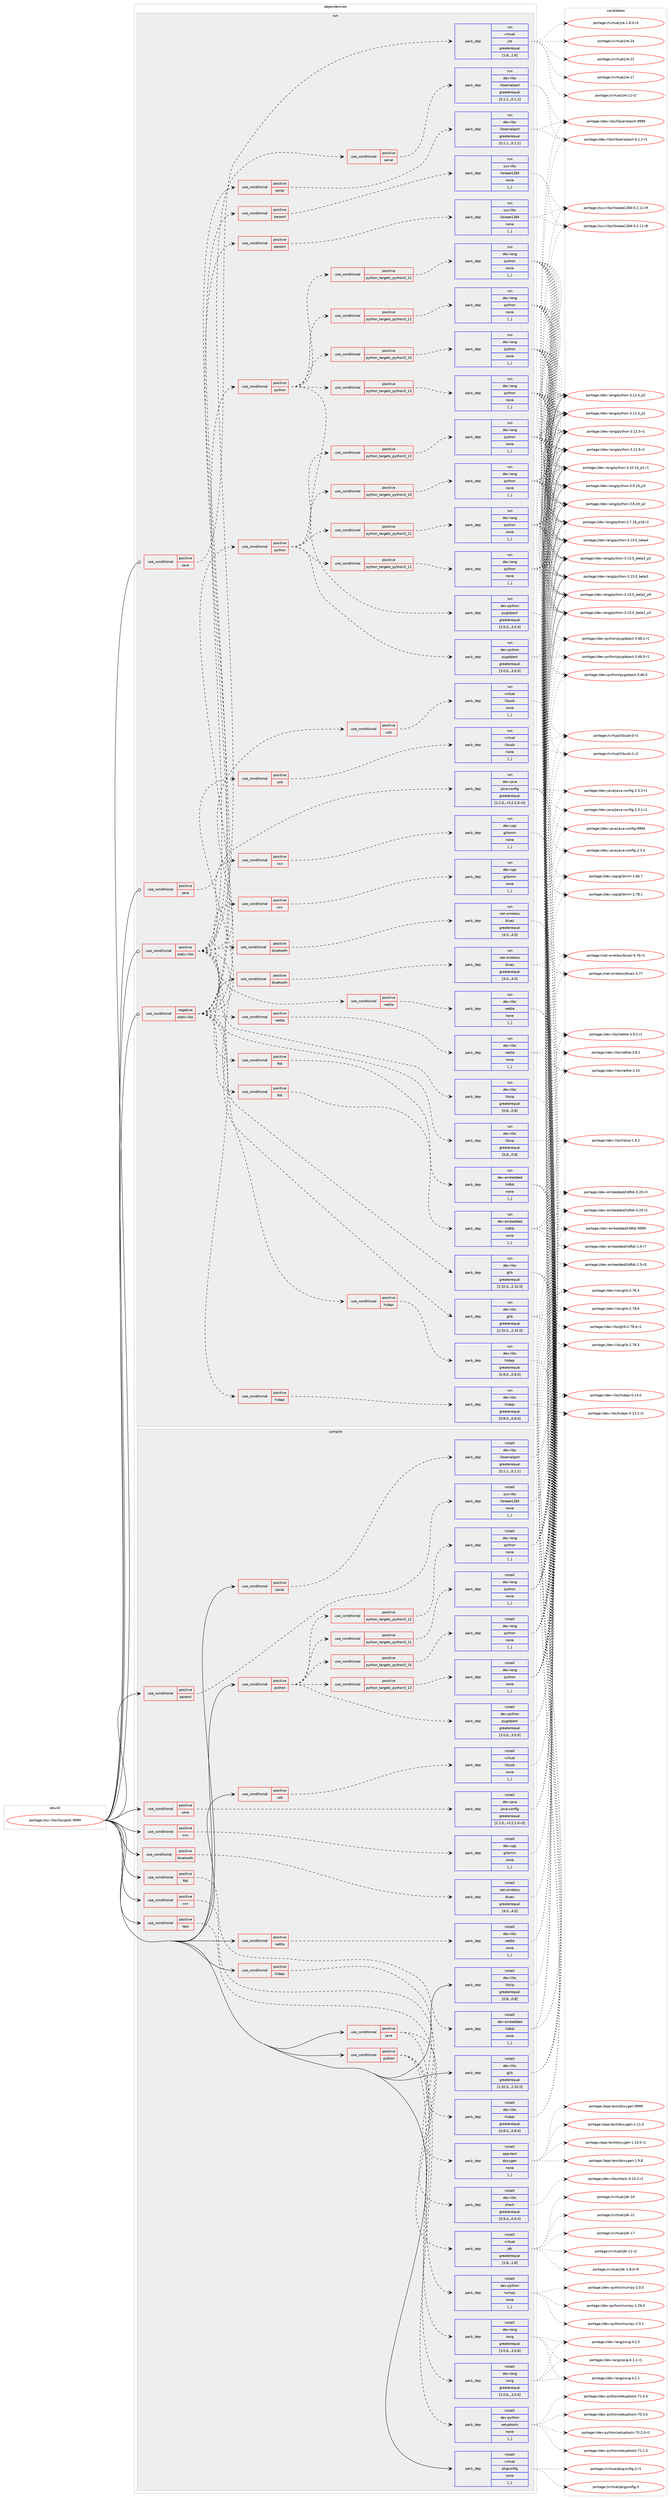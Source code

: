 digraph prolog {

# *************
# Graph options
# *************

newrank=true;
concentrate=true;
compound=true;
graph [rankdir=LR,fontname=Helvetica,fontsize=10,ranksep=1.5];#, ranksep=2.5, nodesep=0.2];
edge  [arrowhead=vee];
node  [fontname=Helvetica,fontsize=10];

# **********
# The ebuild
# **********

subgraph cluster_leftcol {
color=gray;
label=<<i>ebuild</i>>;
id [label="portage://sci-libs/libsigrok-9999", color=red, width=4, href="../sci-libs/libsigrok-9999.svg"];
}

# ****************
# The dependencies
# ****************

subgraph cluster_midcol {
color=gray;
label=<<i>dependencies</i>>;
subgraph cluster_compile {
fillcolor="#eeeeee";
style=filled;
label=<<i>compile</i>>;
subgraph cond106978 {
dependency404119 [label=<<TABLE BORDER="0" CELLBORDER="1" CELLSPACING="0" CELLPADDING="4"><TR><TD ROWSPAN="3" CELLPADDING="10">use_conditional</TD></TR><TR><TD>positive</TD></TR><TR><TD>bluetooth</TD></TR></TABLE>>, shape=none, color=red];
subgraph pack294261 {
dependency404120 [label=<<TABLE BORDER="0" CELLBORDER="1" CELLSPACING="0" CELLPADDING="4" WIDTH="220"><TR><TD ROWSPAN="6" CELLPADDING="30">pack_dep</TD></TR><TR><TD WIDTH="110">install</TD></TR><TR><TD>net-wireless</TD></TR><TR><TD>bluez</TD></TR><TR><TD>greaterequal</TD></TR><TR><TD>[4.0,,,4.0]</TD></TR></TABLE>>, shape=none, color=blue];
}
dependency404119:e -> dependency404120:w [weight=20,style="dashed",arrowhead="vee"];
}
id:e -> dependency404119:w [weight=20,style="solid",arrowhead="vee"];
subgraph cond106979 {
dependency404121 [label=<<TABLE BORDER="0" CELLBORDER="1" CELLSPACING="0" CELLPADDING="4"><TR><TD ROWSPAN="3" CELLPADDING="10">use_conditional</TD></TR><TR><TD>positive</TD></TR><TR><TD>cxx</TD></TR></TABLE>>, shape=none, color=red];
subgraph pack294262 {
dependency404122 [label=<<TABLE BORDER="0" CELLBORDER="1" CELLSPACING="0" CELLPADDING="4" WIDTH="220"><TR><TD ROWSPAN="6" CELLPADDING="30">pack_dep</TD></TR><TR><TD WIDTH="110">install</TD></TR><TR><TD>app-text</TD></TR><TR><TD>doxygen</TD></TR><TR><TD>none</TD></TR><TR><TD>[,,]</TD></TR></TABLE>>, shape=none, color=blue];
}
dependency404121:e -> dependency404122:w [weight=20,style="dashed",arrowhead="vee"];
}
id:e -> dependency404121:w [weight=20,style="solid",arrowhead="vee"];
subgraph cond106980 {
dependency404123 [label=<<TABLE BORDER="0" CELLBORDER="1" CELLSPACING="0" CELLPADDING="4"><TR><TD ROWSPAN="3" CELLPADDING="10">use_conditional</TD></TR><TR><TD>positive</TD></TR><TR><TD>cxx</TD></TR></TABLE>>, shape=none, color=red];
subgraph pack294263 {
dependency404124 [label=<<TABLE BORDER="0" CELLBORDER="1" CELLSPACING="0" CELLPADDING="4" WIDTH="220"><TR><TD ROWSPAN="6" CELLPADDING="30">pack_dep</TD></TR><TR><TD WIDTH="110">install</TD></TR><TR><TD>dev-cpp</TD></TR><TR><TD>glibmm</TD></TR><TR><TD>none</TD></TR><TR><TD>[,,]</TD></TR></TABLE>>, shape=none, color=blue];
}
dependency404123:e -> dependency404124:w [weight=20,style="dashed",arrowhead="vee"];
}
id:e -> dependency404123:w [weight=20,style="solid",arrowhead="vee"];
subgraph cond106981 {
dependency404125 [label=<<TABLE BORDER="0" CELLBORDER="1" CELLSPACING="0" CELLPADDING="4"><TR><TD ROWSPAN="3" CELLPADDING="10">use_conditional</TD></TR><TR><TD>positive</TD></TR><TR><TD>ftdi</TD></TR></TABLE>>, shape=none, color=red];
subgraph pack294264 {
dependency404126 [label=<<TABLE BORDER="0" CELLBORDER="1" CELLSPACING="0" CELLPADDING="4" WIDTH="220"><TR><TD ROWSPAN="6" CELLPADDING="30">pack_dep</TD></TR><TR><TD WIDTH="110">install</TD></TR><TR><TD>dev-embedded</TD></TR><TR><TD>libftdi</TD></TR><TR><TD>none</TD></TR><TR><TD>[,,]</TD></TR></TABLE>>, shape=none, color=blue];
}
dependency404125:e -> dependency404126:w [weight=20,style="dashed",arrowhead="vee"];
}
id:e -> dependency404125:w [weight=20,style="solid",arrowhead="vee"];
subgraph cond106982 {
dependency404127 [label=<<TABLE BORDER="0" CELLBORDER="1" CELLSPACING="0" CELLPADDING="4"><TR><TD ROWSPAN="3" CELLPADDING="10">use_conditional</TD></TR><TR><TD>positive</TD></TR><TR><TD>hidapi</TD></TR></TABLE>>, shape=none, color=red];
subgraph pack294265 {
dependency404128 [label=<<TABLE BORDER="0" CELLBORDER="1" CELLSPACING="0" CELLPADDING="4" WIDTH="220"><TR><TD ROWSPAN="6" CELLPADDING="30">pack_dep</TD></TR><TR><TD WIDTH="110">install</TD></TR><TR><TD>dev-libs</TD></TR><TR><TD>hidapi</TD></TR><TR><TD>greaterequal</TD></TR><TR><TD>[0.8.0,,,0.8.0]</TD></TR></TABLE>>, shape=none, color=blue];
}
dependency404127:e -> dependency404128:w [weight=20,style="dashed",arrowhead="vee"];
}
id:e -> dependency404127:w [weight=20,style="solid",arrowhead="vee"];
subgraph cond106983 {
dependency404129 [label=<<TABLE BORDER="0" CELLBORDER="1" CELLSPACING="0" CELLPADDING="4"><TR><TD ROWSPAN="3" CELLPADDING="10">use_conditional</TD></TR><TR><TD>positive</TD></TR><TR><TD>java</TD></TR></TABLE>>, shape=none, color=red];
subgraph pack294266 {
dependency404130 [label=<<TABLE BORDER="0" CELLBORDER="1" CELLSPACING="0" CELLPADDING="4" WIDTH="220"><TR><TD ROWSPAN="6" CELLPADDING="30">pack_dep</TD></TR><TR><TD WIDTH="110">install</TD></TR><TR><TD>dev-java</TD></TR><TR><TD>java-config</TD></TR><TR><TD>greaterequal</TD></TR><TR><TD>[2.2.0,,-r3,2.2.0-r3]</TD></TR></TABLE>>, shape=none, color=blue];
}
dependency404129:e -> dependency404130:w [weight=20,style="dashed",arrowhead="vee"];
}
id:e -> dependency404129:w [weight=20,style="solid",arrowhead="vee"];
subgraph cond106984 {
dependency404131 [label=<<TABLE BORDER="0" CELLBORDER="1" CELLSPACING="0" CELLPADDING="4"><TR><TD ROWSPAN="3" CELLPADDING="10">use_conditional</TD></TR><TR><TD>positive</TD></TR><TR><TD>java</TD></TR></TABLE>>, shape=none, color=red];
subgraph pack294267 {
dependency404132 [label=<<TABLE BORDER="0" CELLBORDER="1" CELLSPACING="0" CELLPADDING="4" WIDTH="220"><TR><TD ROWSPAN="6" CELLPADDING="30">pack_dep</TD></TR><TR><TD WIDTH="110">install</TD></TR><TR><TD>dev-lang</TD></TR><TR><TD>swig</TD></TR><TR><TD>greaterequal</TD></TR><TR><TD>[3.0.6,,,3.0.6]</TD></TR></TABLE>>, shape=none, color=blue];
}
dependency404131:e -> dependency404132:w [weight=20,style="dashed",arrowhead="vee"];
subgraph pack294268 {
dependency404133 [label=<<TABLE BORDER="0" CELLBORDER="1" CELLSPACING="0" CELLPADDING="4" WIDTH="220"><TR><TD ROWSPAN="6" CELLPADDING="30">pack_dep</TD></TR><TR><TD WIDTH="110">install</TD></TR><TR><TD>virtual</TD></TR><TR><TD>jdk</TD></TR><TR><TD>greaterequal</TD></TR><TR><TD>[1.8,,,1.8]</TD></TR></TABLE>>, shape=none, color=blue];
}
dependency404131:e -> dependency404133:w [weight=20,style="dashed",arrowhead="vee"];
}
id:e -> dependency404131:w [weight=20,style="solid",arrowhead="vee"];
subgraph cond106985 {
dependency404134 [label=<<TABLE BORDER="0" CELLBORDER="1" CELLSPACING="0" CELLPADDING="4"><TR><TD ROWSPAN="3" CELLPADDING="10">use_conditional</TD></TR><TR><TD>positive</TD></TR><TR><TD>nettle</TD></TR></TABLE>>, shape=none, color=red];
subgraph pack294269 {
dependency404135 [label=<<TABLE BORDER="0" CELLBORDER="1" CELLSPACING="0" CELLPADDING="4" WIDTH="220"><TR><TD ROWSPAN="6" CELLPADDING="30">pack_dep</TD></TR><TR><TD WIDTH="110">install</TD></TR><TR><TD>dev-libs</TD></TR><TR><TD>nettle</TD></TR><TR><TD>none</TD></TR><TR><TD>[,,]</TD></TR></TABLE>>, shape=none, color=blue];
}
dependency404134:e -> dependency404135:w [weight=20,style="dashed",arrowhead="vee"];
}
id:e -> dependency404134:w [weight=20,style="solid",arrowhead="vee"];
subgraph cond106986 {
dependency404136 [label=<<TABLE BORDER="0" CELLBORDER="1" CELLSPACING="0" CELLPADDING="4"><TR><TD ROWSPAN="3" CELLPADDING="10">use_conditional</TD></TR><TR><TD>positive</TD></TR><TR><TD>parport</TD></TR></TABLE>>, shape=none, color=red];
subgraph pack294270 {
dependency404137 [label=<<TABLE BORDER="0" CELLBORDER="1" CELLSPACING="0" CELLPADDING="4" WIDTH="220"><TR><TD ROWSPAN="6" CELLPADDING="30">pack_dep</TD></TR><TR><TD WIDTH="110">install</TD></TR><TR><TD>sys-libs</TD></TR><TR><TD>libieee1284</TD></TR><TR><TD>none</TD></TR><TR><TD>[,,]</TD></TR></TABLE>>, shape=none, color=blue];
}
dependency404136:e -> dependency404137:w [weight=20,style="dashed",arrowhead="vee"];
}
id:e -> dependency404136:w [weight=20,style="solid",arrowhead="vee"];
subgraph cond106987 {
dependency404138 [label=<<TABLE BORDER="0" CELLBORDER="1" CELLSPACING="0" CELLPADDING="4"><TR><TD ROWSPAN="3" CELLPADDING="10">use_conditional</TD></TR><TR><TD>positive</TD></TR><TR><TD>python</TD></TR></TABLE>>, shape=none, color=red];
subgraph cond106988 {
dependency404139 [label=<<TABLE BORDER="0" CELLBORDER="1" CELLSPACING="0" CELLPADDING="4"><TR><TD ROWSPAN="3" CELLPADDING="10">use_conditional</TD></TR><TR><TD>positive</TD></TR><TR><TD>python_targets_python3_10</TD></TR></TABLE>>, shape=none, color=red];
subgraph pack294271 {
dependency404140 [label=<<TABLE BORDER="0" CELLBORDER="1" CELLSPACING="0" CELLPADDING="4" WIDTH="220"><TR><TD ROWSPAN="6" CELLPADDING="30">pack_dep</TD></TR><TR><TD WIDTH="110">install</TD></TR><TR><TD>dev-lang</TD></TR><TR><TD>python</TD></TR><TR><TD>none</TD></TR><TR><TD>[,,]</TD></TR></TABLE>>, shape=none, color=blue];
}
dependency404139:e -> dependency404140:w [weight=20,style="dashed",arrowhead="vee"];
}
dependency404138:e -> dependency404139:w [weight=20,style="dashed",arrowhead="vee"];
subgraph cond106989 {
dependency404141 [label=<<TABLE BORDER="0" CELLBORDER="1" CELLSPACING="0" CELLPADDING="4"><TR><TD ROWSPAN="3" CELLPADDING="10">use_conditional</TD></TR><TR><TD>positive</TD></TR><TR><TD>python_targets_python3_11</TD></TR></TABLE>>, shape=none, color=red];
subgraph pack294272 {
dependency404142 [label=<<TABLE BORDER="0" CELLBORDER="1" CELLSPACING="0" CELLPADDING="4" WIDTH="220"><TR><TD ROWSPAN="6" CELLPADDING="30">pack_dep</TD></TR><TR><TD WIDTH="110">install</TD></TR><TR><TD>dev-lang</TD></TR><TR><TD>python</TD></TR><TR><TD>none</TD></TR><TR><TD>[,,]</TD></TR></TABLE>>, shape=none, color=blue];
}
dependency404141:e -> dependency404142:w [weight=20,style="dashed",arrowhead="vee"];
}
dependency404138:e -> dependency404141:w [weight=20,style="dashed",arrowhead="vee"];
subgraph cond106990 {
dependency404143 [label=<<TABLE BORDER="0" CELLBORDER="1" CELLSPACING="0" CELLPADDING="4"><TR><TD ROWSPAN="3" CELLPADDING="10">use_conditional</TD></TR><TR><TD>positive</TD></TR><TR><TD>python_targets_python3_12</TD></TR></TABLE>>, shape=none, color=red];
subgraph pack294273 {
dependency404144 [label=<<TABLE BORDER="0" CELLBORDER="1" CELLSPACING="0" CELLPADDING="4" WIDTH="220"><TR><TD ROWSPAN="6" CELLPADDING="30">pack_dep</TD></TR><TR><TD WIDTH="110">install</TD></TR><TR><TD>dev-lang</TD></TR><TR><TD>python</TD></TR><TR><TD>none</TD></TR><TR><TD>[,,]</TD></TR></TABLE>>, shape=none, color=blue];
}
dependency404143:e -> dependency404144:w [weight=20,style="dashed",arrowhead="vee"];
}
dependency404138:e -> dependency404143:w [weight=20,style="dashed",arrowhead="vee"];
subgraph cond106991 {
dependency404145 [label=<<TABLE BORDER="0" CELLBORDER="1" CELLSPACING="0" CELLPADDING="4"><TR><TD ROWSPAN="3" CELLPADDING="10">use_conditional</TD></TR><TR><TD>positive</TD></TR><TR><TD>python_targets_python3_13</TD></TR></TABLE>>, shape=none, color=red];
subgraph pack294274 {
dependency404146 [label=<<TABLE BORDER="0" CELLBORDER="1" CELLSPACING="0" CELLPADDING="4" WIDTH="220"><TR><TD ROWSPAN="6" CELLPADDING="30">pack_dep</TD></TR><TR><TD WIDTH="110">install</TD></TR><TR><TD>dev-lang</TD></TR><TR><TD>python</TD></TR><TR><TD>none</TD></TR><TR><TD>[,,]</TD></TR></TABLE>>, shape=none, color=blue];
}
dependency404145:e -> dependency404146:w [weight=20,style="dashed",arrowhead="vee"];
}
dependency404138:e -> dependency404145:w [weight=20,style="dashed",arrowhead="vee"];
subgraph pack294275 {
dependency404147 [label=<<TABLE BORDER="0" CELLBORDER="1" CELLSPACING="0" CELLPADDING="4" WIDTH="220"><TR><TD ROWSPAN="6" CELLPADDING="30">pack_dep</TD></TR><TR><TD WIDTH="110">install</TD></TR><TR><TD>dev-python</TD></TR><TR><TD>pygobject</TD></TR><TR><TD>greaterequal</TD></TR><TR><TD>[3.0.0,,,3.0.0]</TD></TR></TABLE>>, shape=none, color=blue];
}
dependency404138:e -> dependency404147:w [weight=20,style="dashed",arrowhead="vee"];
}
id:e -> dependency404138:w [weight=20,style="solid",arrowhead="vee"];
subgraph cond106992 {
dependency404148 [label=<<TABLE BORDER="0" CELLBORDER="1" CELLSPACING="0" CELLPADDING="4"><TR><TD ROWSPAN="3" CELLPADDING="10">use_conditional</TD></TR><TR><TD>positive</TD></TR><TR><TD>python</TD></TR></TABLE>>, shape=none, color=red];
subgraph pack294276 {
dependency404149 [label=<<TABLE BORDER="0" CELLBORDER="1" CELLSPACING="0" CELLPADDING="4" WIDTH="220"><TR><TD ROWSPAN="6" CELLPADDING="30">pack_dep</TD></TR><TR><TD WIDTH="110">install</TD></TR><TR><TD>dev-lang</TD></TR><TR><TD>swig</TD></TR><TR><TD>greaterequal</TD></TR><TR><TD>[3.0.6,,,3.0.6]</TD></TR></TABLE>>, shape=none, color=blue];
}
dependency404148:e -> dependency404149:w [weight=20,style="dashed",arrowhead="vee"];
subgraph pack294277 {
dependency404150 [label=<<TABLE BORDER="0" CELLBORDER="1" CELLSPACING="0" CELLPADDING="4" WIDTH="220"><TR><TD ROWSPAN="6" CELLPADDING="30">pack_dep</TD></TR><TR><TD WIDTH="110">install</TD></TR><TR><TD>dev-python</TD></TR><TR><TD>numpy</TD></TR><TR><TD>none</TD></TR><TR><TD>[,,]</TD></TR></TABLE>>, shape=none, color=blue];
}
dependency404148:e -> dependency404150:w [weight=20,style="dashed",arrowhead="vee"];
subgraph pack294278 {
dependency404151 [label=<<TABLE BORDER="0" CELLBORDER="1" CELLSPACING="0" CELLPADDING="4" WIDTH="220"><TR><TD ROWSPAN="6" CELLPADDING="30">pack_dep</TD></TR><TR><TD WIDTH="110">install</TD></TR><TR><TD>dev-python</TD></TR><TR><TD>setuptools</TD></TR><TR><TD>none</TD></TR><TR><TD>[,,]</TD></TR></TABLE>>, shape=none, color=blue];
}
dependency404148:e -> dependency404151:w [weight=20,style="dashed",arrowhead="vee"];
}
id:e -> dependency404148:w [weight=20,style="solid",arrowhead="vee"];
subgraph cond106993 {
dependency404152 [label=<<TABLE BORDER="0" CELLBORDER="1" CELLSPACING="0" CELLPADDING="4"><TR><TD ROWSPAN="3" CELLPADDING="10">use_conditional</TD></TR><TR><TD>positive</TD></TR><TR><TD>serial</TD></TR></TABLE>>, shape=none, color=red];
subgraph pack294279 {
dependency404153 [label=<<TABLE BORDER="0" CELLBORDER="1" CELLSPACING="0" CELLPADDING="4" WIDTH="220"><TR><TD ROWSPAN="6" CELLPADDING="30">pack_dep</TD></TR><TR><TD WIDTH="110">install</TD></TR><TR><TD>dev-libs</TD></TR><TR><TD>libserialport</TD></TR><TR><TD>greaterequal</TD></TR><TR><TD>[0.1.1,,,0.1.1]</TD></TR></TABLE>>, shape=none, color=blue];
}
dependency404152:e -> dependency404153:w [weight=20,style="dashed",arrowhead="vee"];
}
id:e -> dependency404152:w [weight=20,style="solid",arrowhead="vee"];
subgraph cond106994 {
dependency404154 [label=<<TABLE BORDER="0" CELLBORDER="1" CELLSPACING="0" CELLPADDING="4"><TR><TD ROWSPAN="3" CELLPADDING="10">use_conditional</TD></TR><TR><TD>positive</TD></TR><TR><TD>test</TD></TR></TABLE>>, shape=none, color=red];
subgraph pack294280 {
dependency404155 [label=<<TABLE BORDER="0" CELLBORDER="1" CELLSPACING="0" CELLPADDING="4" WIDTH="220"><TR><TD ROWSPAN="6" CELLPADDING="30">pack_dep</TD></TR><TR><TD WIDTH="110">install</TD></TR><TR><TD>dev-libs</TD></TR><TR><TD>check</TD></TR><TR><TD>greaterequal</TD></TR><TR><TD>[0.9.4,,,0.9.4]</TD></TR></TABLE>>, shape=none, color=blue];
}
dependency404154:e -> dependency404155:w [weight=20,style="dashed",arrowhead="vee"];
}
id:e -> dependency404154:w [weight=20,style="solid",arrowhead="vee"];
subgraph cond106995 {
dependency404156 [label=<<TABLE BORDER="0" CELLBORDER="1" CELLSPACING="0" CELLPADDING="4"><TR><TD ROWSPAN="3" CELLPADDING="10">use_conditional</TD></TR><TR><TD>positive</TD></TR><TR><TD>usb</TD></TR></TABLE>>, shape=none, color=red];
subgraph pack294281 {
dependency404157 [label=<<TABLE BORDER="0" CELLBORDER="1" CELLSPACING="0" CELLPADDING="4" WIDTH="220"><TR><TD ROWSPAN="6" CELLPADDING="30">pack_dep</TD></TR><TR><TD WIDTH="110">install</TD></TR><TR><TD>virtual</TD></TR><TR><TD>libusb</TD></TR><TR><TD>none</TD></TR><TR><TD>[,,]</TD></TR></TABLE>>, shape=none, color=blue];
}
dependency404156:e -> dependency404157:w [weight=20,style="dashed",arrowhead="vee"];
}
id:e -> dependency404156:w [weight=20,style="solid",arrowhead="vee"];
subgraph pack294282 {
dependency404158 [label=<<TABLE BORDER="0" CELLBORDER="1" CELLSPACING="0" CELLPADDING="4" WIDTH="220"><TR><TD ROWSPAN="6" CELLPADDING="30">pack_dep</TD></TR><TR><TD WIDTH="110">install</TD></TR><TR><TD>dev-libs</TD></TR><TR><TD>glib</TD></TR><TR><TD>greaterequal</TD></TR><TR><TD>[2.32.0,,,2.32.0]</TD></TR></TABLE>>, shape=none, color=blue];
}
id:e -> dependency404158:w [weight=20,style="solid",arrowhead="vee"];
subgraph pack294283 {
dependency404159 [label=<<TABLE BORDER="0" CELLBORDER="1" CELLSPACING="0" CELLPADDING="4" WIDTH="220"><TR><TD ROWSPAN="6" CELLPADDING="30">pack_dep</TD></TR><TR><TD WIDTH="110">install</TD></TR><TR><TD>dev-libs</TD></TR><TR><TD>libzip</TD></TR><TR><TD>greaterequal</TD></TR><TR><TD>[0.8,,,0.8]</TD></TR></TABLE>>, shape=none, color=blue];
}
id:e -> dependency404159:w [weight=20,style="solid",arrowhead="vee"];
subgraph pack294284 {
dependency404160 [label=<<TABLE BORDER="0" CELLBORDER="1" CELLSPACING="0" CELLPADDING="4" WIDTH="220"><TR><TD ROWSPAN="6" CELLPADDING="30">pack_dep</TD></TR><TR><TD WIDTH="110">install</TD></TR><TR><TD>virtual</TD></TR><TR><TD>pkgconfig</TD></TR><TR><TD>none</TD></TR><TR><TD>[,,]</TD></TR></TABLE>>, shape=none, color=blue];
}
id:e -> dependency404160:w [weight=20,style="solid",arrowhead="vee"];
}
subgraph cluster_compileandrun {
fillcolor="#eeeeee";
style=filled;
label=<<i>compile and run</i>>;
}
subgraph cluster_run {
fillcolor="#eeeeee";
style=filled;
label=<<i>run</i>>;
subgraph cond106996 {
dependency404161 [label=<<TABLE BORDER="0" CELLBORDER="1" CELLSPACING="0" CELLPADDING="4"><TR><TD ROWSPAN="3" CELLPADDING="10">use_conditional</TD></TR><TR><TD>negative</TD></TR><TR><TD>static-libs</TD></TR></TABLE>>, shape=none, color=red];
subgraph pack294285 {
dependency404162 [label=<<TABLE BORDER="0" CELLBORDER="1" CELLSPACING="0" CELLPADDING="4" WIDTH="220"><TR><TD ROWSPAN="6" CELLPADDING="30">pack_dep</TD></TR><TR><TD WIDTH="110">run</TD></TR><TR><TD>dev-libs</TD></TR><TR><TD>glib</TD></TR><TR><TD>greaterequal</TD></TR><TR><TD>[2.32.0,,,2.32.0]</TD></TR></TABLE>>, shape=none, color=blue];
}
dependency404161:e -> dependency404162:w [weight=20,style="dashed",arrowhead="vee"];
subgraph pack294286 {
dependency404163 [label=<<TABLE BORDER="0" CELLBORDER="1" CELLSPACING="0" CELLPADDING="4" WIDTH="220"><TR><TD ROWSPAN="6" CELLPADDING="30">pack_dep</TD></TR><TR><TD WIDTH="110">run</TD></TR><TR><TD>dev-libs</TD></TR><TR><TD>libzip</TD></TR><TR><TD>greaterequal</TD></TR><TR><TD>[0.8,,,0.8]</TD></TR></TABLE>>, shape=none, color=blue];
}
dependency404161:e -> dependency404163:w [weight=20,style="dashed",arrowhead="vee"];
subgraph cond106997 {
dependency404164 [label=<<TABLE BORDER="0" CELLBORDER="1" CELLSPACING="0" CELLPADDING="4"><TR><TD ROWSPAN="3" CELLPADDING="10">use_conditional</TD></TR><TR><TD>positive</TD></TR><TR><TD>bluetooth</TD></TR></TABLE>>, shape=none, color=red];
subgraph pack294287 {
dependency404165 [label=<<TABLE BORDER="0" CELLBORDER="1" CELLSPACING="0" CELLPADDING="4" WIDTH="220"><TR><TD ROWSPAN="6" CELLPADDING="30">pack_dep</TD></TR><TR><TD WIDTH="110">run</TD></TR><TR><TD>net-wireless</TD></TR><TR><TD>bluez</TD></TR><TR><TD>greaterequal</TD></TR><TR><TD>[4.0,,,4.0]</TD></TR></TABLE>>, shape=none, color=blue];
}
dependency404164:e -> dependency404165:w [weight=20,style="dashed",arrowhead="vee"];
}
dependency404161:e -> dependency404164:w [weight=20,style="dashed",arrowhead="vee"];
subgraph cond106998 {
dependency404166 [label=<<TABLE BORDER="0" CELLBORDER="1" CELLSPACING="0" CELLPADDING="4"><TR><TD ROWSPAN="3" CELLPADDING="10">use_conditional</TD></TR><TR><TD>positive</TD></TR><TR><TD>cxx</TD></TR></TABLE>>, shape=none, color=red];
subgraph pack294288 {
dependency404167 [label=<<TABLE BORDER="0" CELLBORDER="1" CELLSPACING="0" CELLPADDING="4" WIDTH="220"><TR><TD ROWSPAN="6" CELLPADDING="30">pack_dep</TD></TR><TR><TD WIDTH="110">run</TD></TR><TR><TD>dev-cpp</TD></TR><TR><TD>glibmm</TD></TR><TR><TD>none</TD></TR><TR><TD>[,,]</TD></TR></TABLE>>, shape=none, color=blue];
}
dependency404166:e -> dependency404167:w [weight=20,style="dashed",arrowhead="vee"];
}
dependency404161:e -> dependency404166:w [weight=20,style="dashed",arrowhead="vee"];
subgraph cond106999 {
dependency404168 [label=<<TABLE BORDER="0" CELLBORDER="1" CELLSPACING="0" CELLPADDING="4"><TR><TD ROWSPAN="3" CELLPADDING="10">use_conditional</TD></TR><TR><TD>positive</TD></TR><TR><TD>ftdi</TD></TR></TABLE>>, shape=none, color=red];
subgraph pack294289 {
dependency404169 [label=<<TABLE BORDER="0" CELLBORDER="1" CELLSPACING="0" CELLPADDING="4" WIDTH="220"><TR><TD ROWSPAN="6" CELLPADDING="30">pack_dep</TD></TR><TR><TD WIDTH="110">run</TD></TR><TR><TD>dev-embedded</TD></TR><TR><TD>libftdi</TD></TR><TR><TD>none</TD></TR><TR><TD>[,,]</TD></TR></TABLE>>, shape=none, color=blue];
}
dependency404168:e -> dependency404169:w [weight=20,style="dashed",arrowhead="vee"];
}
dependency404161:e -> dependency404168:w [weight=20,style="dashed",arrowhead="vee"];
subgraph cond107000 {
dependency404170 [label=<<TABLE BORDER="0" CELLBORDER="1" CELLSPACING="0" CELLPADDING="4"><TR><TD ROWSPAN="3" CELLPADDING="10">use_conditional</TD></TR><TR><TD>positive</TD></TR><TR><TD>hidapi</TD></TR></TABLE>>, shape=none, color=red];
subgraph pack294290 {
dependency404171 [label=<<TABLE BORDER="0" CELLBORDER="1" CELLSPACING="0" CELLPADDING="4" WIDTH="220"><TR><TD ROWSPAN="6" CELLPADDING="30">pack_dep</TD></TR><TR><TD WIDTH="110">run</TD></TR><TR><TD>dev-libs</TD></TR><TR><TD>hidapi</TD></TR><TR><TD>greaterequal</TD></TR><TR><TD>[0.8.0,,,0.8.0]</TD></TR></TABLE>>, shape=none, color=blue];
}
dependency404170:e -> dependency404171:w [weight=20,style="dashed",arrowhead="vee"];
}
dependency404161:e -> dependency404170:w [weight=20,style="dashed",arrowhead="vee"];
subgraph cond107001 {
dependency404172 [label=<<TABLE BORDER="0" CELLBORDER="1" CELLSPACING="0" CELLPADDING="4"><TR><TD ROWSPAN="3" CELLPADDING="10">use_conditional</TD></TR><TR><TD>positive</TD></TR><TR><TD>nettle</TD></TR></TABLE>>, shape=none, color=red];
subgraph pack294291 {
dependency404173 [label=<<TABLE BORDER="0" CELLBORDER="1" CELLSPACING="0" CELLPADDING="4" WIDTH="220"><TR><TD ROWSPAN="6" CELLPADDING="30">pack_dep</TD></TR><TR><TD WIDTH="110">run</TD></TR><TR><TD>dev-libs</TD></TR><TR><TD>nettle</TD></TR><TR><TD>none</TD></TR><TR><TD>[,,]</TD></TR></TABLE>>, shape=none, color=blue];
}
dependency404172:e -> dependency404173:w [weight=20,style="dashed",arrowhead="vee"];
}
dependency404161:e -> dependency404172:w [weight=20,style="dashed",arrowhead="vee"];
subgraph cond107002 {
dependency404174 [label=<<TABLE BORDER="0" CELLBORDER="1" CELLSPACING="0" CELLPADDING="4"><TR><TD ROWSPAN="3" CELLPADDING="10">use_conditional</TD></TR><TR><TD>positive</TD></TR><TR><TD>parport</TD></TR></TABLE>>, shape=none, color=red];
subgraph pack294292 {
dependency404175 [label=<<TABLE BORDER="0" CELLBORDER="1" CELLSPACING="0" CELLPADDING="4" WIDTH="220"><TR><TD ROWSPAN="6" CELLPADDING="30">pack_dep</TD></TR><TR><TD WIDTH="110">run</TD></TR><TR><TD>sys-libs</TD></TR><TR><TD>libieee1284</TD></TR><TR><TD>none</TD></TR><TR><TD>[,,]</TD></TR></TABLE>>, shape=none, color=blue];
}
dependency404174:e -> dependency404175:w [weight=20,style="dashed",arrowhead="vee"];
}
dependency404161:e -> dependency404174:w [weight=20,style="dashed",arrowhead="vee"];
subgraph cond107003 {
dependency404176 [label=<<TABLE BORDER="0" CELLBORDER="1" CELLSPACING="0" CELLPADDING="4"><TR><TD ROWSPAN="3" CELLPADDING="10">use_conditional</TD></TR><TR><TD>positive</TD></TR><TR><TD>python</TD></TR></TABLE>>, shape=none, color=red];
subgraph cond107004 {
dependency404177 [label=<<TABLE BORDER="0" CELLBORDER="1" CELLSPACING="0" CELLPADDING="4"><TR><TD ROWSPAN="3" CELLPADDING="10">use_conditional</TD></TR><TR><TD>positive</TD></TR><TR><TD>python_targets_python3_10</TD></TR></TABLE>>, shape=none, color=red];
subgraph pack294293 {
dependency404178 [label=<<TABLE BORDER="0" CELLBORDER="1" CELLSPACING="0" CELLPADDING="4" WIDTH="220"><TR><TD ROWSPAN="6" CELLPADDING="30">pack_dep</TD></TR><TR><TD WIDTH="110">run</TD></TR><TR><TD>dev-lang</TD></TR><TR><TD>python</TD></TR><TR><TD>none</TD></TR><TR><TD>[,,]</TD></TR></TABLE>>, shape=none, color=blue];
}
dependency404177:e -> dependency404178:w [weight=20,style="dashed",arrowhead="vee"];
}
dependency404176:e -> dependency404177:w [weight=20,style="dashed",arrowhead="vee"];
subgraph cond107005 {
dependency404179 [label=<<TABLE BORDER="0" CELLBORDER="1" CELLSPACING="0" CELLPADDING="4"><TR><TD ROWSPAN="3" CELLPADDING="10">use_conditional</TD></TR><TR><TD>positive</TD></TR><TR><TD>python_targets_python3_11</TD></TR></TABLE>>, shape=none, color=red];
subgraph pack294294 {
dependency404180 [label=<<TABLE BORDER="0" CELLBORDER="1" CELLSPACING="0" CELLPADDING="4" WIDTH="220"><TR><TD ROWSPAN="6" CELLPADDING="30">pack_dep</TD></TR><TR><TD WIDTH="110">run</TD></TR><TR><TD>dev-lang</TD></TR><TR><TD>python</TD></TR><TR><TD>none</TD></TR><TR><TD>[,,]</TD></TR></TABLE>>, shape=none, color=blue];
}
dependency404179:e -> dependency404180:w [weight=20,style="dashed",arrowhead="vee"];
}
dependency404176:e -> dependency404179:w [weight=20,style="dashed",arrowhead="vee"];
subgraph cond107006 {
dependency404181 [label=<<TABLE BORDER="0" CELLBORDER="1" CELLSPACING="0" CELLPADDING="4"><TR><TD ROWSPAN="3" CELLPADDING="10">use_conditional</TD></TR><TR><TD>positive</TD></TR><TR><TD>python_targets_python3_12</TD></TR></TABLE>>, shape=none, color=red];
subgraph pack294295 {
dependency404182 [label=<<TABLE BORDER="0" CELLBORDER="1" CELLSPACING="0" CELLPADDING="4" WIDTH="220"><TR><TD ROWSPAN="6" CELLPADDING="30">pack_dep</TD></TR><TR><TD WIDTH="110">run</TD></TR><TR><TD>dev-lang</TD></TR><TR><TD>python</TD></TR><TR><TD>none</TD></TR><TR><TD>[,,]</TD></TR></TABLE>>, shape=none, color=blue];
}
dependency404181:e -> dependency404182:w [weight=20,style="dashed",arrowhead="vee"];
}
dependency404176:e -> dependency404181:w [weight=20,style="dashed",arrowhead="vee"];
subgraph cond107007 {
dependency404183 [label=<<TABLE BORDER="0" CELLBORDER="1" CELLSPACING="0" CELLPADDING="4"><TR><TD ROWSPAN="3" CELLPADDING="10">use_conditional</TD></TR><TR><TD>positive</TD></TR><TR><TD>python_targets_python3_13</TD></TR></TABLE>>, shape=none, color=red];
subgraph pack294296 {
dependency404184 [label=<<TABLE BORDER="0" CELLBORDER="1" CELLSPACING="0" CELLPADDING="4" WIDTH="220"><TR><TD ROWSPAN="6" CELLPADDING="30">pack_dep</TD></TR><TR><TD WIDTH="110">run</TD></TR><TR><TD>dev-lang</TD></TR><TR><TD>python</TD></TR><TR><TD>none</TD></TR><TR><TD>[,,]</TD></TR></TABLE>>, shape=none, color=blue];
}
dependency404183:e -> dependency404184:w [weight=20,style="dashed",arrowhead="vee"];
}
dependency404176:e -> dependency404183:w [weight=20,style="dashed",arrowhead="vee"];
subgraph pack294297 {
dependency404185 [label=<<TABLE BORDER="0" CELLBORDER="1" CELLSPACING="0" CELLPADDING="4" WIDTH="220"><TR><TD ROWSPAN="6" CELLPADDING="30">pack_dep</TD></TR><TR><TD WIDTH="110">run</TD></TR><TR><TD>dev-python</TD></TR><TR><TD>pygobject</TD></TR><TR><TD>greaterequal</TD></TR><TR><TD>[3.0.0,,,3.0.0]</TD></TR></TABLE>>, shape=none, color=blue];
}
dependency404176:e -> dependency404185:w [weight=20,style="dashed",arrowhead="vee"];
}
dependency404161:e -> dependency404176:w [weight=20,style="dashed",arrowhead="vee"];
subgraph cond107008 {
dependency404186 [label=<<TABLE BORDER="0" CELLBORDER="1" CELLSPACING="0" CELLPADDING="4"><TR><TD ROWSPAN="3" CELLPADDING="10">use_conditional</TD></TR><TR><TD>positive</TD></TR><TR><TD>serial</TD></TR></TABLE>>, shape=none, color=red];
subgraph pack294298 {
dependency404187 [label=<<TABLE BORDER="0" CELLBORDER="1" CELLSPACING="0" CELLPADDING="4" WIDTH="220"><TR><TD ROWSPAN="6" CELLPADDING="30">pack_dep</TD></TR><TR><TD WIDTH="110">run</TD></TR><TR><TD>dev-libs</TD></TR><TR><TD>libserialport</TD></TR><TR><TD>greaterequal</TD></TR><TR><TD>[0.1.1,,,0.1.1]</TD></TR></TABLE>>, shape=none, color=blue];
}
dependency404186:e -> dependency404187:w [weight=20,style="dashed",arrowhead="vee"];
}
dependency404161:e -> dependency404186:w [weight=20,style="dashed",arrowhead="vee"];
subgraph cond107009 {
dependency404188 [label=<<TABLE BORDER="0" CELLBORDER="1" CELLSPACING="0" CELLPADDING="4"><TR><TD ROWSPAN="3" CELLPADDING="10">use_conditional</TD></TR><TR><TD>positive</TD></TR><TR><TD>usb</TD></TR></TABLE>>, shape=none, color=red];
subgraph pack294299 {
dependency404189 [label=<<TABLE BORDER="0" CELLBORDER="1" CELLSPACING="0" CELLPADDING="4" WIDTH="220"><TR><TD ROWSPAN="6" CELLPADDING="30">pack_dep</TD></TR><TR><TD WIDTH="110">run</TD></TR><TR><TD>virtual</TD></TR><TR><TD>libusb</TD></TR><TR><TD>none</TD></TR><TR><TD>[,,]</TD></TR></TABLE>>, shape=none, color=blue];
}
dependency404188:e -> dependency404189:w [weight=20,style="dashed",arrowhead="vee"];
}
dependency404161:e -> dependency404188:w [weight=20,style="dashed",arrowhead="vee"];
}
id:e -> dependency404161:w [weight=20,style="solid",arrowhead="odot"];
subgraph cond107010 {
dependency404190 [label=<<TABLE BORDER="0" CELLBORDER="1" CELLSPACING="0" CELLPADDING="4"><TR><TD ROWSPAN="3" CELLPADDING="10">use_conditional</TD></TR><TR><TD>positive</TD></TR><TR><TD>java</TD></TR></TABLE>>, shape=none, color=red];
subgraph pack294300 {
dependency404191 [label=<<TABLE BORDER="0" CELLBORDER="1" CELLSPACING="0" CELLPADDING="4" WIDTH="220"><TR><TD ROWSPAN="6" CELLPADDING="30">pack_dep</TD></TR><TR><TD WIDTH="110">run</TD></TR><TR><TD>dev-java</TD></TR><TR><TD>java-config</TD></TR><TR><TD>greaterequal</TD></TR><TR><TD>[2.2.0,,-r3,2.2.0-r3]</TD></TR></TABLE>>, shape=none, color=blue];
}
dependency404190:e -> dependency404191:w [weight=20,style="dashed",arrowhead="vee"];
}
id:e -> dependency404190:w [weight=20,style="solid",arrowhead="odot"];
subgraph cond107011 {
dependency404192 [label=<<TABLE BORDER="0" CELLBORDER="1" CELLSPACING="0" CELLPADDING="4"><TR><TD ROWSPAN="3" CELLPADDING="10">use_conditional</TD></TR><TR><TD>positive</TD></TR><TR><TD>java</TD></TR></TABLE>>, shape=none, color=red];
subgraph pack294301 {
dependency404193 [label=<<TABLE BORDER="0" CELLBORDER="1" CELLSPACING="0" CELLPADDING="4" WIDTH="220"><TR><TD ROWSPAN="6" CELLPADDING="30">pack_dep</TD></TR><TR><TD WIDTH="110">run</TD></TR><TR><TD>virtual</TD></TR><TR><TD>jre</TD></TR><TR><TD>greaterequal</TD></TR><TR><TD>[1.8,,,1.8]</TD></TR></TABLE>>, shape=none, color=blue];
}
dependency404192:e -> dependency404193:w [weight=20,style="dashed",arrowhead="vee"];
}
id:e -> dependency404192:w [weight=20,style="solid",arrowhead="odot"];
subgraph cond107012 {
dependency404194 [label=<<TABLE BORDER="0" CELLBORDER="1" CELLSPACING="0" CELLPADDING="4"><TR><TD ROWSPAN="3" CELLPADDING="10">use_conditional</TD></TR><TR><TD>positive</TD></TR><TR><TD>static-libs</TD></TR></TABLE>>, shape=none, color=red];
subgraph pack294302 {
dependency404195 [label=<<TABLE BORDER="0" CELLBORDER="1" CELLSPACING="0" CELLPADDING="4" WIDTH="220"><TR><TD ROWSPAN="6" CELLPADDING="30">pack_dep</TD></TR><TR><TD WIDTH="110">run</TD></TR><TR><TD>dev-libs</TD></TR><TR><TD>glib</TD></TR><TR><TD>greaterequal</TD></TR><TR><TD>[2.32.0,,,2.32.0]</TD></TR></TABLE>>, shape=none, color=blue];
}
dependency404194:e -> dependency404195:w [weight=20,style="dashed",arrowhead="vee"];
subgraph pack294303 {
dependency404196 [label=<<TABLE BORDER="0" CELLBORDER="1" CELLSPACING="0" CELLPADDING="4" WIDTH="220"><TR><TD ROWSPAN="6" CELLPADDING="30">pack_dep</TD></TR><TR><TD WIDTH="110">run</TD></TR><TR><TD>dev-libs</TD></TR><TR><TD>libzip</TD></TR><TR><TD>greaterequal</TD></TR><TR><TD>[0.8,,,0.8]</TD></TR></TABLE>>, shape=none, color=blue];
}
dependency404194:e -> dependency404196:w [weight=20,style="dashed",arrowhead="vee"];
subgraph cond107013 {
dependency404197 [label=<<TABLE BORDER="0" CELLBORDER="1" CELLSPACING="0" CELLPADDING="4"><TR><TD ROWSPAN="3" CELLPADDING="10">use_conditional</TD></TR><TR><TD>positive</TD></TR><TR><TD>bluetooth</TD></TR></TABLE>>, shape=none, color=red];
subgraph pack294304 {
dependency404198 [label=<<TABLE BORDER="0" CELLBORDER="1" CELLSPACING="0" CELLPADDING="4" WIDTH="220"><TR><TD ROWSPAN="6" CELLPADDING="30">pack_dep</TD></TR><TR><TD WIDTH="110">run</TD></TR><TR><TD>net-wireless</TD></TR><TR><TD>bluez</TD></TR><TR><TD>greaterequal</TD></TR><TR><TD>[4.0,,,4.0]</TD></TR></TABLE>>, shape=none, color=blue];
}
dependency404197:e -> dependency404198:w [weight=20,style="dashed",arrowhead="vee"];
}
dependency404194:e -> dependency404197:w [weight=20,style="dashed",arrowhead="vee"];
subgraph cond107014 {
dependency404199 [label=<<TABLE BORDER="0" CELLBORDER="1" CELLSPACING="0" CELLPADDING="4"><TR><TD ROWSPAN="3" CELLPADDING="10">use_conditional</TD></TR><TR><TD>positive</TD></TR><TR><TD>cxx</TD></TR></TABLE>>, shape=none, color=red];
subgraph pack294305 {
dependency404200 [label=<<TABLE BORDER="0" CELLBORDER="1" CELLSPACING="0" CELLPADDING="4" WIDTH="220"><TR><TD ROWSPAN="6" CELLPADDING="30">pack_dep</TD></TR><TR><TD WIDTH="110">run</TD></TR><TR><TD>dev-cpp</TD></TR><TR><TD>glibmm</TD></TR><TR><TD>none</TD></TR><TR><TD>[,,]</TD></TR></TABLE>>, shape=none, color=blue];
}
dependency404199:e -> dependency404200:w [weight=20,style="dashed",arrowhead="vee"];
}
dependency404194:e -> dependency404199:w [weight=20,style="dashed",arrowhead="vee"];
subgraph cond107015 {
dependency404201 [label=<<TABLE BORDER="0" CELLBORDER="1" CELLSPACING="0" CELLPADDING="4"><TR><TD ROWSPAN="3" CELLPADDING="10">use_conditional</TD></TR><TR><TD>positive</TD></TR><TR><TD>ftdi</TD></TR></TABLE>>, shape=none, color=red];
subgraph pack294306 {
dependency404202 [label=<<TABLE BORDER="0" CELLBORDER="1" CELLSPACING="0" CELLPADDING="4" WIDTH="220"><TR><TD ROWSPAN="6" CELLPADDING="30">pack_dep</TD></TR><TR><TD WIDTH="110">run</TD></TR><TR><TD>dev-embedded</TD></TR><TR><TD>libftdi</TD></TR><TR><TD>none</TD></TR><TR><TD>[,,]</TD></TR></TABLE>>, shape=none, color=blue];
}
dependency404201:e -> dependency404202:w [weight=20,style="dashed",arrowhead="vee"];
}
dependency404194:e -> dependency404201:w [weight=20,style="dashed",arrowhead="vee"];
subgraph cond107016 {
dependency404203 [label=<<TABLE BORDER="0" CELLBORDER="1" CELLSPACING="0" CELLPADDING="4"><TR><TD ROWSPAN="3" CELLPADDING="10">use_conditional</TD></TR><TR><TD>positive</TD></TR><TR><TD>hidapi</TD></TR></TABLE>>, shape=none, color=red];
subgraph pack294307 {
dependency404204 [label=<<TABLE BORDER="0" CELLBORDER="1" CELLSPACING="0" CELLPADDING="4" WIDTH="220"><TR><TD ROWSPAN="6" CELLPADDING="30">pack_dep</TD></TR><TR><TD WIDTH="110">run</TD></TR><TR><TD>dev-libs</TD></TR><TR><TD>hidapi</TD></TR><TR><TD>greaterequal</TD></TR><TR><TD>[0.8.0,,,0.8.0]</TD></TR></TABLE>>, shape=none, color=blue];
}
dependency404203:e -> dependency404204:w [weight=20,style="dashed",arrowhead="vee"];
}
dependency404194:e -> dependency404203:w [weight=20,style="dashed",arrowhead="vee"];
subgraph cond107017 {
dependency404205 [label=<<TABLE BORDER="0" CELLBORDER="1" CELLSPACING="0" CELLPADDING="4"><TR><TD ROWSPAN="3" CELLPADDING="10">use_conditional</TD></TR><TR><TD>positive</TD></TR><TR><TD>nettle</TD></TR></TABLE>>, shape=none, color=red];
subgraph pack294308 {
dependency404206 [label=<<TABLE BORDER="0" CELLBORDER="1" CELLSPACING="0" CELLPADDING="4" WIDTH="220"><TR><TD ROWSPAN="6" CELLPADDING="30">pack_dep</TD></TR><TR><TD WIDTH="110">run</TD></TR><TR><TD>dev-libs</TD></TR><TR><TD>nettle</TD></TR><TR><TD>none</TD></TR><TR><TD>[,,]</TD></TR></TABLE>>, shape=none, color=blue];
}
dependency404205:e -> dependency404206:w [weight=20,style="dashed",arrowhead="vee"];
}
dependency404194:e -> dependency404205:w [weight=20,style="dashed",arrowhead="vee"];
subgraph cond107018 {
dependency404207 [label=<<TABLE BORDER="0" CELLBORDER="1" CELLSPACING="0" CELLPADDING="4"><TR><TD ROWSPAN="3" CELLPADDING="10">use_conditional</TD></TR><TR><TD>positive</TD></TR><TR><TD>parport</TD></TR></TABLE>>, shape=none, color=red];
subgraph pack294309 {
dependency404208 [label=<<TABLE BORDER="0" CELLBORDER="1" CELLSPACING="0" CELLPADDING="4" WIDTH="220"><TR><TD ROWSPAN="6" CELLPADDING="30">pack_dep</TD></TR><TR><TD WIDTH="110">run</TD></TR><TR><TD>sys-libs</TD></TR><TR><TD>libieee1284</TD></TR><TR><TD>none</TD></TR><TR><TD>[,,]</TD></TR></TABLE>>, shape=none, color=blue];
}
dependency404207:e -> dependency404208:w [weight=20,style="dashed",arrowhead="vee"];
}
dependency404194:e -> dependency404207:w [weight=20,style="dashed",arrowhead="vee"];
subgraph cond107019 {
dependency404209 [label=<<TABLE BORDER="0" CELLBORDER="1" CELLSPACING="0" CELLPADDING="4"><TR><TD ROWSPAN="3" CELLPADDING="10">use_conditional</TD></TR><TR><TD>positive</TD></TR><TR><TD>python</TD></TR></TABLE>>, shape=none, color=red];
subgraph cond107020 {
dependency404210 [label=<<TABLE BORDER="0" CELLBORDER="1" CELLSPACING="0" CELLPADDING="4"><TR><TD ROWSPAN="3" CELLPADDING="10">use_conditional</TD></TR><TR><TD>positive</TD></TR><TR><TD>python_targets_python3_10</TD></TR></TABLE>>, shape=none, color=red];
subgraph pack294310 {
dependency404211 [label=<<TABLE BORDER="0" CELLBORDER="1" CELLSPACING="0" CELLPADDING="4" WIDTH="220"><TR><TD ROWSPAN="6" CELLPADDING="30">pack_dep</TD></TR><TR><TD WIDTH="110">run</TD></TR><TR><TD>dev-lang</TD></TR><TR><TD>python</TD></TR><TR><TD>none</TD></TR><TR><TD>[,,]</TD></TR></TABLE>>, shape=none, color=blue];
}
dependency404210:e -> dependency404211:w [weight=20,style="dashed",arrowhead="vee"];
}
dependency404209:e -> dependency404210:w [weight=20,style="dashed",arrowhead="vee"];
subgraph cond107021 {
dependency404212 [label=<<TABLE BORDER="0" CELLBORDER="1" CELLSPACING="0" CELLPADDING="4"><TR><TD ROWSPAN="3" CELLPADDING="10">use_conditional</TD></TR><TR><TD>positive</TD></TR><TR><TD>python_targets_python3_11</TD></TR></TABLE>>, shape=none, color=red];
subgraph pack294311 {
dependency404213 [label=<<TABLE BORDER="0" CELLBORDER="1" CELLSPACING="0" CELLPADDING="4" WIDTH="220"><TR><TD ROWSPAN="6" CELLPADDING="30">pack_dep</TD></TR><TR><TD WIDTH="110">run</TD></TR><TR><TD>dev-lang</TD></TR><TR><TD>python</TD></TR><TR><TD>none</TD></TR><TR><TD>[,,]</TD></TR></TABLE>>, shape=none, color=blue];
}
dependency404212:e -> dependency404213:w [weight=20,style="dashed",arrowhead="vee"];
}
dependency404209:e -> dependency404212:w [weight=20,style="dashed",arrowhead="vee"];
subgraph cond107022 {
dependency404214 [label=<<TABLE BORDER="0" CELLBORDER="1" CELLSPACING="0" CELLPADDING="4"><TR><TD ROWSPAN="3" CELLPADDING="10">use_conditional</TD></TR><TR><TD>positive</TD></TR><TR><TD>python_targets_python3_12</TD></TR></TABLE>>, shape=none, color=red];
subgraph pack294312 {
dependency404215 [label=<<TABLE BORDER="0" CELLBORDER="1" CELLSPACING="0" CELLPADDING="4" WIDTH="220"><TR><TD ROWSPAN="6" CELLPADDING="30">pack_dep</TD></TR><TR><TD WIDTH="110">run</TD></TR><TR><TD>dev-lang</TD></TR><TR><TD>python</TD></TR><TR><TD>none</TD></TR><TR><TD>[,,]</TD></TR></TABLE>>, shape=none, color=blue];
}
dependency404214:e -> dependency404215:w [weight=20,style="dashed",arrowhead="vee"];
}
dependency404209:e -> dependency404214:w [weight=20,style="dashed",arrowhead="vee"];
subgraph cond107023 {
dependency404216 [label=<<TABLE BORDER="0" CELLBORDER="1" CELLSPACING="0" CELLPADDING="4"><TR><TD ROWSPAN="3" CELLPADDING="10">use_conditional</TD></TR><TR><TD>positive</TD></TR><TR><TD>python_targets_python3_13</TD></TR></TABLE>>, shape=none, color=red];
subgraph pack294313 {
dependency404217 [label=<<TABLE BORDER="0" CELLBORDER="1" CELLSPACING="0" CELLPADDING="4" WIDTH="220"><TR><TD ROWSPAN="6" CELLPADDING="30">pack_dep</TD></TR><TR><TD WIDTH="110">run</TD></TR><TR><TD>dev-lang</TD></TR><TR><TD>python</TD></TR><TR><TD>none</TD></TR><TR><TD>[,,]</TD></TR></TABLE>>, shape=none, color=blue];
}
dependency404216:e -> dependency404217:w [weight=20,style="dashed",arrowhead="vee"];
}
dependency404209:e -> dependency404216:w [weight=20,style="dashed",arrowhead="vee"];
subgraph pack294314 {
dependency404218 [label=<<TABLE BORDER="0" CELLBORDER="1" CELLSPACING="0" CELLPADDING="4" WIDTH="220"><TR><TD ROWSPAN="6" CELLPADDING="30">pack_dep</TD></TR><TR><TD WIDTH="110">run</TD></TR><TR><TD>dev-python</TD></TR><TR><TD>pygobject</TD></TR><TR><TD>greaterequal</TD></TR><TR><TD>[3.0.0,,,3.0.0]</TD></TR></TABLE>>, shape=none, color=blue];
}
dependency404209:e -> dependency404218:w [weight=20,style="dashed",arrowhead="vee"];
}
dependency404194:e -> dependency404209:w [weight=20,style="dashed",arrowhead="vee"];
subgraph cond107024 {
dependency404219 [label=<<TABLE BORDER="0" CELLBORDER="1" CELLSPACING="0" CELLPADDING="4"><TR><TD ROWSPAN="3" CELLPADDING="10">use_conditional</TD></TR><TR><TD>positive</TD></TR><TR><TD>serial</TD></TR></TABLE>>, shape=none, color=red];
subgraph pack294315 {
dependency404220 [label=<<TABLE BORDER="0" CELLBORDER="1" CELLSPACING="0" CELLPADDING="4" WIDTH="220"><TR><TD ROWSPAN="6" CELLPADDING="30">pack_dep</TD></TR><TR><TD WIDTH="110">run</TD></TR><TR><TD>dev-libs</TD></TR><TR><TD>libserialport</TD></TR><TR><TD>greaterequal</TD></TR><TR><TD>[0.1.1,,,0.1.1]</TD></TR></TABLE>>, shape=none, color=blue];
}
dependency404219:e -> dependency404220:w [weight=20,style="dashed",arrowhead="vee"];
}
dependency404194:e -> dependency404219:w [weight=20,style="dashed",arrowhead="vee"];
subgraph cond107025 {
dependency404221 [label=<<TABLE BORDER="0" CELLBORDER="1" CELLSPACING="0" CELLPADDING="4"><TR><TD ROWSPAN="3" CELLPADDING="10">use_conditional</TD></TR><TR><TD>positive</TD></TR><TR><TD>usb</TD></TR></TABLE>>, shape=none, color=red];
subgraph pack294316 {
dependency404222 [label=<<TABLE BORDER="0" CELLBORDER="1" CELLSPACING="0" CELLPADDING="4" WIDTH="220"><TR><TD ROWSPAN="6" CELLPADDING="30">pack_dep</TD></TR><TR><TD WIDTH="110">run</TD></TR><TR><TD>virtual</TD></TR><TR><TD>libusb</TD></TR><TR><TD>none</TD></TR><TR><TD>[,,]</TD></TR></TABLE>>, shape=none, color=blue];
}
dependency404221:e -> dependency404222:w [weight=20,style="dashed",arrowhead="vee"];
}
dependency404194:e -> dependency404221:w [weight=20,style="dashed",arrowhead="vee"];
}
id:e -> dependency404194:w [weight=20,style="solid",arrowhead="odot"];
}
}

# **************
# The candidates
# **************

subgraph cluster_choices {
rank=same;
color=gray;
label=<<i>candidates</i>>;

subgraph choice294261 {
color=black;
nodesep=1;
choice1101011164511910511410110810111511547981081171011224553465555 [label="portage://net-wireless/bluez-5.77", color=red, width=4,href="../net-wireless/bluez-5.77.svg"];
choice11010111645119105114101108101115115479810811710112245534655544511449 [label="portage://net-wireless/bluez-5.76-r1", color=red, width=4,href="../net-wireless/bluez-5.76-r1.svg"];
dependency404120:e -> choice1101011164511910511410110810111511547981081171011224553465555:w [style=dotted,weight="100"];
dependency404120:e -> choice11010111645119105114101108101115115479810811710112245534655544511449:w [style=dotted,weight="100"];
}
subgraph choice294262 {
color=black;
nodesep=1;
choice9711211245116101120116471001111201211031011104557575757 [label="portage://app-text/doxygen-9999", color=red, width=4,href="../app-text/doxygen-9999.svg"];
choice97112112451161011201164710011112012110310111045494649494648 [label="portage://app-text/doxygen-1.11.0", color=red, width=4,href="../app-text/doxygen-1.11.0.svg"];
choice971121124511610112011647100111120121103101110454946494846484511449 [label="portage://app-text/doxygen-1.10.0-r1", color=red, width=4,href="../app-text/doxygen-1.10.0-r1.svg"];
choice971121124511610112011647100111120121103101110454946574656 [label="portage://app-text/doxygen-1.9.8", color=red, width=4,href="../app-text/doxygen-1.9.8.svg"];
dependency404122:e -> choice9711211245116101120116471001111201211031011104557575757:w [style=dotted,weight="100"];
dependency404122:e -> choice97112112451161011201164710011112012110310111045494649494648:w [style=dotted,weight="100"];
dependency404122:e -> choice971121124511610112011647100111120121103101110454946494846484511449:w [style=dotted,weight="100"];
dependency404122:e -> choice971121124511610112011647100111120121103101110454946574656:w [style=dotted,weight="100"];
}
subgraph choice294263 {
color=black;
nodesep=1;
choice1001011184599112112471031081059810910945504655564649 [label="portage://dev-cpp/glibmm-2.78.1", color=red, width=4,href="../dev-cpp/glibmm-2.78.1.svg"];
choice1001011184599112112471031081059810910945504654544655 [label="portage://dev-cpp/glibmm-2.66.7", color=red, width=4,href="../dev-cpp/glibmm-2.66.7.svg"];
dependency404124:e -> choice1001011184599112112471031081059810910945504655564649:w [style=dotted,weight="100"];
dependency404124:e -> choice1001011184599112112471031081059810910945504654544655:w [style=dotted,weight="100"];
}
subgraph choice294264 {
color=black;
nodesep=1;
choice100101118451011099810110010010110047108105981021161001054557575757 [label="portage://dev-embedded/libftdi-9999", color=red, width=4,href="../dev-embedded/libftdi-9999.svg"];
choice10010111845101109981011001001011004710810598102116100105454946534511455 [label="portage://dev-embedded/libftdi-1.5-r7", color=red, width=4,href="../dev-embedded/libftdi-1.5-r7.svg"];
choice10010111845101109981011001001011004710810598102116100105454946534511453 [label="portage://dev-embedded/libftdi-1.5-r5", color=red, width=4,href="../dev-embedded/libftdi-1.5-r5.svg"];
choice1001011184510110998101100100101100471081059810211610010545484650484511451 [label="portage://dev-embedded/libftdi-0.20-r3", color=red, width=4,href="../dev-embedded/libftdi-0.20-r3.svg"];
choice1001011184510110998101100100101100471081059810211610010545484650484511450 [label="portage://dev-embedded/libftdi-0.20-r2", color=red, width=4,href="../dev-embedded/libftdi-0.20-r2.svg"];
dependency404126:e -> choice100101118451011099810110010010110047108105981021161001054557575757:w [style=dotted,weight="100"];
dependency404126:e -> choice10010111845101109981011001001011004710810598102116100105454946534511455:w [style=dotted,weight="100"];
dependency404126:e -> choice10010111845101109981011001001011004710810598102116100105454946534511453:w [style=dotted,weight="100"];
dependency404126:e -> choice1001011184510110998101100100101100471081059810211610010545484650484511451:w [style=dotted,weight="100"];
dependency404126:e -> choice1001011184510110998101100100101100471081059810211610010545484650484511450:w [style=dotted,weight="100"];
}
subgraph choice294265 {
color=black;
nodesep=1;
choice1001011184510810598115471041051009711210545484649524648 [label="portage://dev-libs/hidapi-0.14.0", color=red, width=4,href="../dev-libs/hidapi-0.14.0.svg"];
choice10010111845108105981154710410510097112105454846495146494511449 [label="portage://dev-libs/hidapi-0.13.1-r1", color=red, width=4,href="../dev-libs/hidapi-0.13.1-r1.svg"];
dependency404128:e -> choice1001011184510810598115471041051009711210545484649524648:w [style=dotted,weight="100"];
dependency404128:e -> choice10010111845108105981154710410510097112105454846495146494511449:w [style=dotted,weight="100"];
}
subgraph choice294266 {
color=black;
nodesep=1;
choice10010111845106971189747106971189745991111101021051034557575757 [label="portage://dev-java/java-config-9999", color=red, width=4,href="../dev-java/java-config-9999.svg"];
choice1001011184510697118974710697118974599111110102105103455046514652 [label="portage://dev-java/java-config-2.3.4", color=red, width=4,href="../dev-java/java-config-2.3.4.svg"];
choice10010111845106971189747106971189745991111101021051034550465146514511449 [label="portage://dev-java/java-config-2.3.3-r1", color=red, width=4,href="../dev-java/java-config-2.3.3-r1.svg"];
choice10010111845106971189747106971189745991111101021051034550465146494511449 [label="portage://dev-java/java-config-2.3.1-r1", color=red, width=4,href="../dev-java/java-config-2.3.1-r1.svg"];
dependency404130:e -> choice10010111845106971189747106971189745991111101021051034557575757:w [style=dotted,weight="100"];
dependency404130:e -> choice1001011184510697118974710697118974599111110102105103455046514652:w [style=dotted,weight="100"];
dependency404130:e -> choice10010111845106971189747106971189745991111101021051034550465146514511449:w [style=dotted,weight="100"];
dependency404130:e -> choice10010111845106971189747106971189745991111101021051034550465146494511449:w [style=dotted,weight="100"];
}
subgraph choice294267 {
color=black;
nodesep=1;
choice100101118451089711010347115119105103455246504649 [label="portage://dev-lang/swig-4.2.1", color=red, width=4,href="../dev-lang/swig-4.2.1.svg"];
choice100101118451089711010347115119105103455246504648 [label="portage://dev-lang/swig-4.2.0", color=red, width=4,href="../dev-lang/swig-4.2.0.svg"];
choice1001011184510897110103471151191051034552464946494511449 [label="portage://dev-lang/swig-4.1.1-r1", color=red, width=4,href="../dev-lang/swig-4.1.1-r1.svg"];
dependency404132:e -> choice100101118451089711010347115119105103455246504649:w [style=dotted,weight="100"];
dependency404132:e -> choice100101118451089711010347115119105103455246504648:w [style=dotted,weight="100"];
dependency404132:e -> choice1001011184510897110103471151191051034552464946494511449:w [style=dotted,weight="100"];
}
subgraph choice294268 {
color=black;
nodesep=1;
choice1181051141161179710847106100107455052 [label="portage://virtual/jdk-24", color=red, width=4,href="../virtual/jdk-24.svg"];
choice1181051141161179710847106100107455049 [label="portage://virtual/jdk-21", color=red, width=4,href="../virtual/jdk-21.svg"];
choice1181051141161179710847106100107454955 [label="portage://virtual/jdk-17", color=red, width=4,href="../virtual/jdk-17.svg"];
choice11810511411611797108471061001074549494511450 [label="portage://virtual/jdk-11-r2", color=red, width=4,href="../virtual/jdk-11-r2.svg"];
choice11810511411611797108471061001074549465646484511457 [label="portage://virtual/jdk-1.8.0-r9", color=red, width=4,href="../virtual/jdk-1.8.0-r9.svg"];
dependency404133:e -> choice1181051141161179710847106100107455052:w [style=dotted,weight="100"];
dependency404133:e -> choice1181051141161179710847106100107455049:w [style=dotted,weight="100"];
dependency404133:e -> choice1181051141161179710847106100107454955:w [style=dotted,weight="100"];
dependency404133:e -> choice11810511411611797108471061001074549494511450:w [style=dotted,weight="100"];
dependency404133:e -> choice11810511411611797108471061001074549465646484511457:w [style=dotted,weight="100"];
}
subgraph choice294269 {
color=black;
nodesep=1;
choice1001011184510810598115471101011161161081014551464948 [label="portage://dev-libs/nettle-3.10", color=red, width=4,href="../dev-libs/nettle-3.10.svg"];
choice1001011184510810598115471101011161161081014551465746494511449 [label="portage://dev-libs/nettle-3.9.1-r1", color=red, width=4,href="../dev-libs/nettle-3.9.1-r1.svg"];
choice100101118451081059811547110101116116108101455146564649 [label="portage://dev-libs/nettle-3.8.1", color=red, width=4,href="../dev-libs/nettle-3.8.1.svg"];
dependency404135:e -> choice1001011184510810598115471101011161161081014551464948:w [style=dotted,weight="100"];
dependency404135:e -> choice1001011184510810598115471101011161161081014551465746494511449:w [style=dotted,weight="100"];
dependency404135:e -> choice100101118451081059811547110101116116108101455146564649:w [style=dotted,weight="100"];
}
subgraph choice294270 {
color=black;
nodesep=1;
choice1151211154510810598115471081059810510110110149505652454846504649494511457 [label="portage://sys-libs/libieee1284-0.2.11-r9", color=red, width=4,href="../sys-libs/libieee1284-0.2.11-r9.svg"];
choice1151211154510810598115471081059810510110110149505652454846504649494511456 [label="portage://sys-libs/libieee1284-0.2.11-r8", color=red, width=4,href="../sys-libs/libieee1284-0.2.11-r8.svg"];
dependency404137:e -> choice1151211154510810598115471081059810510110110149505652454846504649494511457:w [style=dotted,weight="100"];
dependency404137:e -> choice1151211154510810598115471081059810510110110149505652454846504649494511456:w [style=dotted,weight="100"];
}
subgraph choice294271 {
color=black;
nodesep=1;
choice1001011184510897110103471121211161041111104551464951464895981011169752 [label="portage://dev-lang/python-3.13.0_beta4", color=red, width=4,href="../dev-lang/python-3.13.0_beta4.svg"];
choice10010111845108971101034711212111610411111045514649514648959810111697519511249 [label="portage://dev-lang/python-3.13.0_beta3_p1", color=red, width=4,href="../dev-lang/python-3.13.0_beta3_p1.svg"];
choice1001011184510897110103471121211161041111104551464951464895981011169751 [label="portage://dev-lang/python-3.13.0_beta3", color=red, width=4,href="../dev-lang/python-3.13.0_beta3.svg"];
choice10010111845108971101034711212111610411111045514649514648959810111697509511257 [label="portage://dev-lang/python-3.13.0_beta2_p9", color=red, width=4,href="../dev-lang/python-3.13.0_beta2_p9.svg"];
choice10010111845108971101034711212111610411111045514649514648959810111697499511251 [label="portage://dev-lang/python-3.13.0_beta1_p3", color=red, width=4,href="../dev-lang/python-3.13.0_beta1_p3.svg"];
choice100101118451089711010347112121116104111110455146495046529511250 [label="portage://dev-lang/python-3.12.4_p2", color=red, width=4,href="../dev-lang/python-3.12.4_p2.svg"];
choice100101118451089711010347112121116104111110455146495046529511249 [label="portage://dev-lang/python-3.12.4_p1", color=red, width=4,href="../dev-lang/python-3.12.4_p1.svg"];
choice100101118451089711010347112121116104111110455146495046514511449 [label="portage://dev-lang/python-3.12.3-r1", color=red, width=4,href="../dev-lang/python-3.12.3-r1.svg"];
choice100101118451089711010347112121116104111110455146494946574511449 [label="portage://dev-lang/python-3.11.9-r1", color=red, width=4,href="../dev-lang/python-3.11.9-r1.svg"];
choice100101118451089711010347112121116104111110455146494846495295112494511449 [label="portage://dev-lang/python-3.10.14_p1-r1", color=red, width=4,href="../dev-lang/python-3.10.14_p1-r1.svg"];
choice100101118451089711010347112121116104111110455146574649579511251 [label="portage://dev-lang/python-3.9.19_p3", color=red, width=4,href="../dev-lang/python-3.9.19_p3.svg"];
choice100101118451089711010347112121116104111110455146564649579511250 [label="portage://dev-lang/python-3.8.19_p2", color=red, width=4,href="../dev-lang/python-3.8.19_p2.svg"];
choice100101118451089711010347112121116104111110455046554649569511249544511450 [label="portage://dev-lang/python-2.7.18_p16-r2", color=red, width=4,href="../dev-lang/python-2.7.18_p16-r2.svg"];
dependency404140:e -> choice1001011184510897110103471121211161041111104551464951464895981011169752:w [style=dotted,weight="100"];
dependency404140:e -> choice10010111845108971101034711212111610411111045514649514648959810111697519511249:w [style=dotted,weight="100"];
dependency404140:e -> choice1001011184510897110103471121211161041111104551464951464895981011169751:w [style=dotted,weight="100"];
dependency404140:e -> choice10010111845108971101034711212111610411111045514649514648959810111697509511257:w [style=dotted,weight="100"];
dependency404140:e -> choice10010111845108971101034711212111610411111045514649514648959810111697499511251:w [style=dotted,weight="100"];
dependency404140:e -> choice100101118451089711010347112121116104111110455146495046529511250:w [style=dotted,weight="100"];
dependency404140:e -> choice100101118451089711010347112121116104111110455146495046529511249:w [style=dotted,weight="100"];
dependency404140:e -> choice100101118451089711010347112121116104111110455146495046514511449:w [style=dotted,weight="100"];
dependency404140:e -> choice100101118451089711010347112121116104111110455146494946574511449:w [style=dotted,weight="100"];
dependency404140:e -> choice100101118451089711010347112121116104111110455146494846495295112494511449:w [style=dotted,weight="100"];
dependency404140:e -> choice100101118451089711010347112121116104111110455146574649579511251:w [style=dotted,weight="100"];
dependency404140:e -> choice100101118451089711010347112121116104111110455146564649579511250:w [style=dotted,weight="100"];
dependency404140:e -> choice100101118451089711010347112121116104111110455046554649569511249544511450:w [style=dotted,weight="100"];
}
subgraph choice294272 {
color=black;
nodesep=1;
choice1001011184510897110103471121211161041111104551464951464895981011169752 [label="portage://dev-lang/python-3.13.0_beta4", color=red, width=4,href="../dev-lang/python-3.13.0_beta4.svg"];
choice10010111845108971101034711212111610411111045514649514648959810111697519511249 [label="portage://dev-lang/python-3.13.0_beta3_p1", color=red, width=4,href="../dev-lang/python-3.13.0_beta3_p1.svg"];
choice1001011184510897110103471121211161041111104551464951464895981011169751 [label="portage://dev-lang/python-3.13.0_beta3", color=red, width=4,href="../dev-lang/python-3.13.0_beta3.svg"];
choice10010111845108971101034711212111610411111045514649514648959810111697509511257 [label="portage://dev-lang/python-3.13.0_beta2_p9", color=red, width=4,href="../dev-lang/python-3.13.0_beta2_p9.svg"];
choice10010111845108971101034711212111610411111045514649514648959810111697499511251 [label="portage://dev-lang/python-3.13.0_beta1_p3", color=red, width=4,href="../dev-lang/python-3.13.0_beta1_p3.svg"];
choice100101118451089711010347112121116104111110455146495046529511250 [label="portage://dev-lang/python-3.12.4_p2", color=red, width=4,href="../dev-lang/python-3.12.4_p2.svg"];
choice100101118451089711010347112121116104111110455146495046529511249 [label="portage://dev-lang/python-3.12.4_p1", color=red, width=4,href="../dev-lang/python-3.12.4_p1.svg"];
choice100101118451089711010347112121116104111110455146495046514511449 [label="portage://dev-lang/python-3.12.3-r1", color=red, width=4,href="../dev-lang/python-3.12.3-r1.svg"];
choice100101118451089711010347112121116104111110455146494946574511449 [label="portage://dev-lang/python-3.11.9-r1", color=red, width=4,href="../dev-lang/python-3.11.9-r1.svg"];
choice100101118451089711010347112121116104111110455146494846495295112494511449 [label="portage://dev-lang/python-3.10.14_p1-r1", color=red, width=4,href="../dev-lang/python-3.10.14_p1-r1.svg"];
choice100101118451089711010347112121116104111110455146574649579511251 [label="portage://dev-lang/python-3.9.19_p3", color=red, width=4,href="../dev-lang/python-3.9.19_p3.svg"];
choice100101118451089711010347112121116104111110455146564649579511250 [label="portage://dev-lang/python-3.8.19_p2", color=red, width=4,href="../dev-lang/python-3.8.19_p2.svg"];
choice100101118451089711010347112121116104111110455046554649569511249544511450 [label="portage://dev-lang/python-2.7.18_p16-r2", color=red, width=4,href="../dev-lang/python-2.7.18_p16-r2.svg"];
dependency404142:e -> choice1001011184510897110103471121211161041111104551464951464895981011169752:w [style=dotted,weight="100"];
dependency404142:e -> choice10010111845108971101034711212111610411111045514649514648959810111697519511249:w [style=dotted,weight="100"];
dependency404142:e -> choice1001011184510897110103471121211161041111104551464951464895981011169751:w [style=dotted,weight="100"];
dependency404142:e -> choice10010111845108971101034711212111610411111045514649514648959810111697509511257:w [style=dotted,weight="100"];
dependency404142:e -> choice10010111845108971101034711212111610411111045514649514648959810111697499511251:w [style=dotted,weight="100"];
dependency404142:e -> choice100101118451089711010347112121116104111110455146495046529511250:w [style=dotted,weight="100"];
dependency404142:e -> choice100101118451089711010347112121116104111110455146495046529511249:w [style=dotted,weight="100"];
dependency404142:e -> choice100101118451089711010347112121116104111110455146495046514511449:w [style=dotted,weight="100"];
dependency404142:e -> choice100101118451089711010347112121116104111110455146494946574511449:w [style=dotted,weight="100"];
dependency404142:e -> choice100101118451089711010347112121116104111110455146494846495295112494511449:w [style=dotted,weight="100"];
dependency404142:e -> choice100101118451089711010347112121116104111110455146574649579511251:w [style=dotted,weight="100"];
dependency404142:e -> choice100101118451089711010347112121116104111110455146564649579511250:w [style=dotted,weight="100"];
dependency404142:e -> choice100101118451089711010347112121116104111110455046554649569511249544511450:w [style=dotted,weight="100"];
}
subgraph choice294273 {
color=black;
nodesep=1;
choice1001011184510897110103471121211161041111104551464951464895981011169752 [label="portage://dev-lang/python-3.13.0_beta4", color=red, width=4,href="../dev-lang/python-3.13.0_beta4.svg"];
choice10010111845108971101034711212111610411111045514649514648959810111697519511249 [label="portage://dev-lang/python-3.13.0_beta3_p1", color=red, width=4,href="../dev-lang/python-3.13.0_beta3_p1.svg"];
choice1001011184510897110103471121211161041111104551464951464895981011169751 [label="portage://dev-lang/python-3.13.0_beta3", color=red, width=4,href="../dev-lang/python-3.13.0_beta3.svg"];
choice10010111845108971101034711212111610411111045514649514648959810111697509511257 [label="portage://dev-lang/python-3.13.0_beta2_p9", color=red, width=4,href="../dev-lang/python-3.13.0_beta2_p9.svg"];
choice10010111845108971101034711212111610411111045514649514648959810111697499511251 [label="portage://dev-lang/python-3.13.0_beta1_p3", color=red, width=4,href="../dev-lang/python-3.13.0_beta1_p3.svg"];
choice100101118451089711010347112121116104111110455146495046529511250 [label="portage://dev-lang/python-3.12.4_p2", color=red, width=4,href="../dev-lang/python-3.12.4_p2.svg"];
choice100101118451089711010347112121116104111110455146495046529511249 [label="portage://dev-lang/python-3.12.4_p1", color=red, width=4,href="../dev-lang/python-3.12.4_p1.svg"];
choice100101118451089711010347112121116104111110455146495046514511449 [label="portage://dev-lang/python-3.12.3-r1", color=red, width=4,href="../dev-lang/python-3.12.3-r1.svg"];
choice100101118451089711010347112121116104111110455146494946574511449 [label="portage://dev-lang/python-3.11.9-r1", color=red, width=4,href="../dev-lang/python-3.11.9-r1.svg"];
choice100101118451089711010347112121116104111110455146494846495295112494511449 [label="portage://dev-lang/python-3.10.14_p1-r1", color=red, width=4,href="../dev-lang/python-3.10.14_p1-r1.svg"];
choice100101118451089711010347112121116104111110455146574649579511251 [label="portage://dev-lang/python-3.9.19_p3", color=red, width=4,href="../dev-lang/python-3.9.19_p3.svg"];
choice100101118451089711010347112121116104111110455146564649579511250 [label="portage://dev-lang/python-3.8.19_p2", color=red, width=4,href="../dev-lang/python-3.8.19_p2.svg"];
choice100101118451089711010347112121116104111110455046554649569511249544511450 [label="portage://dev-lang/python-2.7.18_p16-r2", color=red, width=4,href="../dev-lang/python-2.7.18_p16-r2.svg"];
dependency404144:e -> choice1001011184510897110103471121211161041111104551464951464895981011169752:w [style=dotted,weight="100"];
dependency404144:e -> choice10010111845108971101034711212111610411111045514649514648959810111697519511249:w [style=dotted,weight="100"];
dependency404144:e -> choice1001011184510897110103471121211161041111104551464951464895981011169751:w [style=dotted,weight="100"];
dependency404144:e -> choice10010111845108971101034711212111610411111045514649514648959810111697509511257:w [style=dotted,weight="100"];
dependency404144:e -> choice10010111845108971101034711212111610411111045514649514648959810111697499511251:w [style=dotted,weight="100"];
dependency404144:e -> choice100101118451089711010347112121116104111110455146495046529511250:w [style=dotted,weight="100"];
dependency404144:e -> choice100101118451089711010347112121116104111110455146495046529511249:w [style=dotted,weight="100"];
dependency404144:e -> choice100101118451089711010347112121116104111110455146495046514511449:w [style=dotted,weight="100"];
dependency404144:e -> choice100101118451089711010347112121116104111110455146494946574511449:w [style=dotted,weight="100"];
dependency404144:e -> choice100101118451089711010347112121116104111110455146494846495295112494511449:w [style=dotted,weight="100"];
dependency404144:e -> choice100101118451089711010347112121116104111110455146574649579511251:w [style=dotted,weight="100"];
dependency404144:e -> choice100101118451089711010347112121116104111110455146564649579511250:w [style=dotted,weight="100"];
dependency404144:e -> choice100101118451089711010347112121116104111110455046554649569511249544511450:w [style=dotted,weight="100"];
}
subgraph choice294274 {
color=black;
nodesep=1;
choice1001011184510897110103471121211161041111104551464951464895981011169752 [label="portage://dev-lang/python-3.13.0_beta4", color=red, width=4,href="../dev-lang/python-3.13.0_beta4.svg"];
choice10010111845108971101034711212111610411111045514649514648959810111697519511249 [label="portage://dev-lang/python-3.13.0_beta3_p1", color=red, width=4,href="../dev-lang/python-3.13.0_beta3_p1.svg"];
choice1001011184510897110103471121211161041111104551464951464895981011169751 [label="portage://dev-lang/python-3.13.0_beta3", color=red, width=4,href="../dev-lang/python-3.13.0_beta3.svg"];
choice10010111845108971101034711212111610411111045514649514648959810111697509511257 [label="portage://dev-lang/python-3.13.0_beta2_p9", color=red, width=4,href="../dev-lang/python-3.13.0_beta2_p9.svg"];
choice10010111845108971101034711212111610411111045514649514648959810111697499511251 [label="portage://dev-lang/python-3.13.0_beta1_p3", color=red, width=4,href="../dev-lang/python-3.13.0_beta1_p3.svg"];
choice100101118451089711010347112121116104111110455146495046529511250 [label="portage://dev-lang/python-3.12.4_p2", color=red, width=4,href="../dev-lang/python-3.12.4_p2.svg"];
choice100101118451089711010347112121116104111110455146495046529511249 [label="portage://dev-lang/python-3.12.4_p1", color=red, width=4,href="../dev-lang/python-3.12.4_p1.svg"];
choice100101118451089711010347112121116104111110455146495046514511449 [label="portage://dev-lang/python-3.12.3-r1", color=red, width=4,href="../dev-lang/python-3.12.3-r1.svg"];
choice100101118451089711010347112121116104111110455146494946574511449 [label="portage://dev-lang/python-3.11.9-r1", color=red, width=4,href="../dev-lang/python-3.11.9-r1.svg"];
choice100101118451089711010347112121116104111110455146494846495295112494511449 [label="portage://dev-lang/python-3.10.14_p1-r1", color=red, width=4,href="../dev-lang/python-3.10.14_p1-r1.svg"];
choice100101118451089711010347112121116104111110455146574649579511251 [label="portage://dev-lang/python-3.9.19_p3", color=red, width=4,href="../dev-lang/python-3.9.19_p3.svg"];
choice100101118451089711010347112121116104111110455146564649579511250 [label="portage://dev-lang/python-3.8.19_p2", color=red, width=4,href="../dev-lang/python-3.8.19_p2.svg"];
choice100101118451089711010347112121116104111110455046554649569511249544511450 [label="portage://dev-lang/python-2.7.18_p16-r2", color=red, width=4,href="../dev-lang/python-2.7.18_p16-r2.svg"];
dependency404146:e -> choice1001011184510897110103471121211161041111104551464951464895981011169752:w [style=dotted,weight="100"];
dependency404146:e -> choice10010111845108971101034711212111610411111045514649514648959810111697519511249:w [style=dotted,weight="100"];
dependency404146:e -> choice1001011184510897110103471121211161041111104551464951464895981011169751:w [style=dotted,weight="100"];
dependency404146:e -> choice10010111845108971101034711212111610411111045514649514648959810111697509511257:w [style=dotted,weight="100"];
dependency404146:e -> choice10010111845108971101034711212111610411111045514649514648959810111697499511251:w [style=dotted,weight="100"];
dependency404146:e -> choice100101118451089711010347112121116104111110455146495046529511250:w [style=dotted,weight="100"];
dependency404146:e -> choice100101118451089711010347112121116104111110455146495046529511249:w [style=dotted,weight="100"];
dependency404146:e -> choice100101118451089711010347112121116104111110455146495046514511449:w [style=dotted,weight="100"];
dependency404146:e -> choice100101118451089711010347112121116104111110455146494946574511449:w [style=dotted,weight="100"];
dependency404146:e -> choice100101118451089711010347112121116104111110455146494846495295112494511449:w [style=dotted,weight="100"];
dependency404146:e -> choice100101118451089711010347112121116104111110455146574649579511251:w [style=dotted,weight="100"];
dependency404146:e -> choice100101118451089711010347112121116104111110455146564649579511250:w [style=dotted,weight="100"];
dependency404146:e -> choice100101118451089711010347112121116104111110455046554649569511249544511450:w [style=dotted,weight="100"];
}
subgraph choice294275 {
color=black;
nodesep=1;
choice10010111845112121116104111110471121211031119810610199116455146525646504511449 [label="portage://dev-python/pygobject-3.48.2-r1", color=red, width=4,href="../dev-python/pygobject-3.48.2-r1.svg"];
choice10010111845112121116104111110471121211031119810610199116455146525446484511449 [label="portage://dev-python/pygobject-3.46.0-r1", color=red, width=4,href="../dev-python/pygobject-3.46.0-r1.svg"];
choice1001011184511212111610411111047112121103111981061019911645514652544648 [label="portage://dev-python/pygobject-3.46.0", color=red, width=4,href="../dev-python/pygobject-3.46.0.svg"];
dependency404147:e -> choice10010111845112121116104111110471121211031119810610199116455146525646504511449:w [style=dotted,weight="100"];
dependency404147:e -> choice10010111845112121116104111110471121211031119810610199116455146525446484511449:w [style=dotted,weight="100"];
dependency404147:e -> choice1001011184511212111610411111047112121103111981061019911645514652544648:w [style=dotted,weight="100"];
}
subgraph choice294276 {
color=black;
nodesep=1;
choice100101118451089711010347115119105103455246504649 [label="portage://dev-lang/swig-4.2.1", color=red, width=4,href="../dev-lang/swig-4.2.1.svg"];
choice100101118451089711010347115119105103455246504648 [label="portage://dev-lang/swig-4.2.0", color=red, width=4,href="../dev-lang/swig-4.2.0.svg"];
choice1001011184510897110103471151191051034552464946494511449 [label="portage://dev-lang/swig-4.1.1-r1", color=red, width=4,href="../dev-lang/swig-4.1.1-r1.svg"];
dependency404149:e -> choice100101118451089711010347115119105103455246504649:w [style=dotted,weight="100"];
dependency404149:e -> choice100101118451089711010347115119105103455246504648:w [style=dotted,weight="100"];
dependency404149:e -> choice1001011184510897110103471151191051034552464946494511449:w [style=dotted,weight="100"];
}
subgraph choice294277 {
color=black;
nodesep=1;
choice1001011184511212111610411111047110117109112121455046484649 [label="portage://dev-python/numpy-2.0.1", color=red, width=4,href="../dev-python/numpy-2.0.1.svg"];
choice1001011184511212111610411111047110117109112121455046484648 [label="portage://dev-python/numpy-2.0.0", color=red, width=4,href="../dev-python/numpy-2.0.0.svg"];
choice100101118451121211161041111104711011710911212145494650544652 [label="portage://dev-python/numpy-1.26.4", color=red, width=4,href="../dev-python/numpy-1.26.4.svg"];
dependency404150:e -> choice1001011184511212111610411111047110117109112121455046484649:w [style=dotted,weight="100"];
dependency404150:e -> choice1001011184511212111610411111047110117109112121455046484648:w [style=dotted,weight="100"];
dependency404150:e -> choice100101118451121211161041111104711011710911212145494650544652:w [style=dotted,weight="100"];
}
subgraph choice294278 {
color=black;
nodesep=1;
choice100101118451121211161041111104711510111611711211611111110811545554946494648 [label="portage://dev-python/setuptools-71.1.0", color=red, width=4,href="../dev-python/setuptools-71.1.0.svg"];
choice100101118451121211161041111104711510111611711211611111110811545554946484652 [label="portage://dev-python/setuptools-71.0.4", color=red, width=4,href="../dev-python/setuptools-71.0.4.svg"];
choice100101118451121211161041111104711510111611711211611111110811545554846514648 [label="portage://dev-python/setuptools-70.3.0", color=red, width=4,href="../dev-python/setuptools-70.3.0.svg"];
choice1001011184511212111610411111047115101116117112116111111108115455548465046484511449 [label="portage://dev-python/setuptools-70.2.0-r1", color=red, width=4,href="../dev-python/setuptools-70.2.0-r1.svg"];
dependency404151:e -> choice100101118451121211161041111104711510111611711211611111110811545554946494648:w [style=dotted,weight="100"];
dependency404151:e -> choice100101118451121211161041111104711510111611711211611111110811545554946484652:w [style=dotted,weight="100"];
dependency404151:e -> choice100101118451121211161041111104711510111611711211611111110811545554846514648:w [style=dotted,weight="100"];
dependency404151:e -> choice1001011184511212111610411111047115101116117112116111111108115455548465046484511449:w [style=dotted,weight="100"];
}
subgraph choice294279 {
color=black;
nodesep=1;
choice10010111845108105981154710810598115101114105971081121111141164557575757 [label="portage://dev-libs/libserialport-9999", color=red, width=4,href="../dev-libs/libserialport-9999.svg"];
choice10010111845108105981154710810598115101114105971081121111141164548464946494511449 [label="portage://dev-libs/libserialport-0.1.1-r1", color=red, width=4,href="../dev-libs/libserialport-0.1.1-r1.svg"];
dependency404153:e -> choice10010111845108105981154710810598115101114105971081121111141164557575757:w [style=dotted,weight="100"];
dependency404153:e -> choice10010111845108105981154710810598115101114105971081121111141164548464946494511449:w [style=dotted,weight="100"];
}
subgraph choice294280 {
color=black;
nodesep=1;
choice1001011184510810598115479910410199107454846495346504511449 [label="portage://dev-libs/check-0.15.2-r1", color=red, width=4,href="../dev-libs/check-0.15.2-r1.svg"];
dependency404155:e -> choice1001011184510810598115479910410199107454846495346504511449:w [style=dotted,weight="100"];
}
subgraph choice294281 {
color=black;
nodesep=1;
choice1181051141161179710847108105981171159845494511450 [label="portage://virtual/libusb-1-r2", color=red, width=4,href="../virtual/libusb-1-r2.svg"];
choice1181051141161179710847108105981171159845484511450 [label="portage://virtual/libusb-0-r2", color=red, width=4,href="../virtual/libusb-0-r2.svg"];
dependency404157:e -> choice1181051141161179710847108105981171159845494511450:w [style=dotted,weight="100"];
dependency404157:e -> choice1181051141161179710847108105981171159845484511450:w [style=dotted,weight="100"];
}
subgraph choice294282 {
color=black;
nodesep=1;
choice1001011184510810598115471031081059845504655564654 [label="portage://dev-libs/glib-2.78.6", color=red, width=4,href="../dev-libs/glib-2.78.6.svg"];
choice10010111845108105981154710310810598455046555646524511449 [label="portage://dev-libs/glib-2.78.4-r1", color=red, width=4,href="../dev-libs/glib-2.78.4-r1.svg"];
choice1001011184510810598115471031081059845504655564651 [label="portage://dev-libs/glib-2.78.3", color=red, width=4,href="../dev-libs/glib-2.78.3.svg"];
choice1001011184510810598115471031081059845504655544652 [label="portage://dev-libs/glib-2.76.4", color=red, width=4,href="../dev-libs/glib-2.76.4.svg"];
dependency404158:e -> choice1001011184510810598115471031081059845504655564654:w [style=dotted,weight="100"];
dependency404158:e -> choice10010111845108105981154710310810598455046555646524511449:w [style=dotted,weight="100"];
dependency404158:e -> choice1001011184510810598115471031081059845504655564651:w [style=dotted,weight="100"];
dependency404158:e -> choice1001011184510810598115471031081059845504655544652:w [style=dotted,weight="100"];
}
subgraph choice294283 {
color=black;
nodesep=1;
choice10010111845108105981154710810598122105112454946574650 [label="portage://dev-libs/libzip-1.9.2", color=red, width=4,href="../dev-libs/libzip-1.9.2.svg"];
dependency404159:e -> choice10010111845108105981154710810598122105112454946574650:w [style=dotted,weight="100"];
}
subgraph choice294284 {
color=black;
nodesep=1;
choice1181051141161179710847112107103991111101021051034551 [label="portage://virtual/pkgconfig-3", color=red, width=4,href="../virtual/pkgconfig-3.svg"];
choice11810511411611797108471121071039911111010210510345504511449 [label="portage://virtual/pkgconfig-2-r1", color=red, width=4,href="../virtual/pkgconfig-2-r1.svg"];
dependency404160:e -> choice1181051141161179710847112107103991111101021051034551:w [style=dotted,weight="100"];
dependency404160:e -> choice11810511411611797108471121071039911111010210510345504511449:w [style=dotted,weight="100"];
}
subgraph choice294285 {
color=black;
nodesep=1;
choice1001011184510810598115471031081059845504655564654 [label="portage://dev-libs/glib-2.78.6", color=red, width=4,href="../dev-libs/glib-2.78.6.svg"];
choice10010111845108105981154710310810598455046555646524511449 [label="portage://dev-libs/glib-2.78.4-r1", color=red, width=4,href="../dev-libs/glib-2.78.4-r1.svg"];
choice1001011184510810598115471031081059845504655564651 [label="portage://dev-libs/glib-2.78.3", color=red, width=4,href="../dev-libs/glib-2.78.3.svg"];
choice1001011184510810598115471031081059845504655544652 [label="portage://dev-libs/glib-2.76.4", color=red, width=4,href="../dev-libs/glib-2.76.4.svg"];
dependency404162:e -> choice1001011184510810598115471031081059845504655564654:w [style=dotted,weight="100"];
dependency404162:e -> choice10010111845108105981154710310810598455046555646524511449:w [style=dotted,weight="100"];
dependency404162:e -> choice1001011184510810598115471031081059845504655564651:w [style=dotted,weight="100"];
dependency404162:e -> choice1001011184510810598115471031081059845504655544652:w [style=dotted,weight="100"];
}
subgraph choice294286 {
color=black;
nodesep=1;
choice10010111845108105981154710810598122105112454946574650 [label="portage://dev-libs/libzip-1.9.2", color=red, width=4,href="../dev-libs/libzip-1.9.2.svg"];
dependency404163:e -> choice10010111845108105981154710810598122105112454946574650:w [style=dotted,weight="100"];
}
subgraph choice294287 {
color=black;
nodesep=1;
choice1101011164511910511410110810111511547981081171011224553465555 [label="portage://net-wireless/bluez-5.77", color=red, width=4,href="../net-wireless/bluez-5.77.svg"];
choice11010111645119105114101108101115115479810811710112245534655544511449 [label="portage://net-wireless/bluez-5.76-r1", color=red, width=4,href="../net-wireless/bluez-5.76-r1.svg"];
dependency404165:e -> choice1101011164511910511410110810111511547981081171011224553465555:w [style=dotted,weight="100"];
dependency404165:e -> choice11010111645119105114101108101115115479810811710112245534655544511449:w [style=dotted,weight="100"];
}
subgraph choice294288 {
color=black;
nodesep=1;
choice1001011184599112112471031081059810910945504655564649 [label="portage://dev-cpp/glibmm-2.78.1", color=red, width=4,href="../dev-cpp/glibmm-2.78.1.svg"];
choice1001011184599112112471031081059810910945504654544655 [label="portage://dev-cpp/glibmm-2.66.7", color=red, width=4,href="../dev-cpp/glibmm-2.66.7.svg"];
dependency404167:e -> choice1001011184599112112471031081059810910945504655564649:w [style=dotted,weight="100"];
dependency404167:e -> choice1001011184599112112471031081059810910945504654544655:w [style=dotted,weight="100"];
}
subgraph choice294289 {
color=black;
nodesep=1;
choice100101118451011099810110010010110047108105981021161001054557575757 [label="portage://dev-embedded/libftdi-9999", color=red, width=4,href="../dev-embedded/libftdi-9999.svg"];
choice10010111845101109981011001001011004710810598102116100105454946534511455 [label="portage://dev-embedded/libftdi-1.5-r7", color=red, width=4,href="../dev-embedded/libftdi-1.5-r7.svg"];
choice10010111845101109981011001001011004710810598102116100105454946534511453 [label="portage://dev-embedded/libftdi-1.5-r5", color=red, width=4,href="../dev-embedded/libftdi-1.5-r5.svg"];
choice1001011184510110998101100100101100471081059810211610010545484650484511451 [label="portage://dev-embedded/libftdi-0.20-r3", color=red, width=4,href="../dev-embedded/libftdi-0.20-r3.svg"];
choice1001011184510110998101100100101100471081059810211610010545484650484511450 [label="portage://dev-embedded/libftdi-0.20-r2", color=red, width=4,href="../dev-embedded/libftdi-0.20-r2.svg"];
dependency404169:e -> choice100101118451011099810110010010110047108105981021161001054557575757:w [style=dotted,weight="100"];
dependency404169:e -> choice10010111845101109981011001001011004710810598102116100105454946534511455:w [style=dotted,weight="100"];
dependency404169:e -> choice10010111845101109981011001001011004710810598102116100105454946534511453:w [style=dotted,weight="100"];
dependency404169:e -> choice1001011184510110998101100100101100471081059810211610010545484650484511451:w [style=dotted,weight="100"];
dependency404169:e -> choice1001011184510110998101100100101100471081059810211610010545484650484511450:w [style=dotted,weight="100"];
}
subgraph choice294290 {
color=black;
nodesep=1;
choice1001011184510810598115471041051009711210545484649524648 [label="portage://dev-libs/hidapi-0.14.0", color=red, width=4,href="../dev-libs/hidapi-0.14.0.svg"];
choice10010111845108105981154710410510097112105454846495146494511449 [label="portage://dev-libs/hidapi-0.13.1-r1", color=red, width=4,href="../dev-libs/hidapi-0.13.1-r1.svg"];
dependency404171:e -> choice1001011184510810598115471041051009711210545484649524648:w [style=dotted,weight="100"];
dependency404171:e -> choice10010111845108105981154710410510097112105454846495146494511449:w [style=dotted,weight="100"];
}
subgraph choice294291 {
color=black;
nodesep=1;
choice1001011184510810598115471101011161161081014551464948 [label="portage://dev-libs/nettle-3.10", color=red, width=4,href="../dev-libs/nettle-3.10.svg"];
choice1001011184510810598115471101011161161081014551465746494511449 [label="portage://dev-libs/nettle-3.9.1-r1", color=red, width=4,href="../dev-libs/nettle-3.9.1-r1.svg"];
choice100101118451081059811547110101116116108101455146564649 [label="portage://dev-libs/nettle-3.8.1", color=red, width=4,href="../dev-libs/nettle-3.8.1.svg"];
dependency404173:e -> choice1001011184510810598115471101011161161081014551464948:w [style=dotted,weight="100"];
dependency404173:e -> choice1001011184510810598115471101011161161081014551465746494511449:w [style=dotted,weight="100"];
dependency404173:e -> choice100101118451081059811547110101116116108101455146564649:w [style=dotted,weight="100"];
}
subgraph choice294292 {
color=black;
nodesep=1;
choice1151211154510810598115471081059810510110110149505652454846504649494511457 [label="portage://sys-libs/libieee1284-0.2.11-r9", color=red, width=4,href="../sys-libs/libieee1284-0.2.11-r9.svg"];
choice1151211154510810598115471081059810510110110149505652454846504649494511456 [label="portage://sys-libs/libieee1284-0.2.11-r8", color=red, width=4,href="../sys-libs/libieee1284-0.2.11-r8.svg"];
dependency404175:e -> choice1151211154510810598115471081059810510110110149505652454846504649494511457:w [style=dotted,weight="100"];
dependency404175:e -> choice1151211154510810598115471081059810510110110149505652454846504649494511456:w [style=dotted,weight="100"];
}
subgraph choice294293 {
color=black;
nodesep=1;
choice1001011184510897110103471121211161041111104551464951464895981011169752 [label="portage://dev-lang/python-3.13.0_beta4", color=red, width=4,href="../dev-lang/python-3.13.0_beta4.svg"];
choice10010111845108971101034711212111610411111045514649514648959810111697519511249 [label="portage://dev-lang/python-3.13.0_beta3_p1", color=red, width=4,href="../dev-lang/python-3.13.0_beta3_p1.svg"];
choice1001011184510897110103471121211161041111104551464951464895981011169751 [label="portage://dev-lang/python-3.13.0_beta3", color=red, width=4,href="../dev-lang/python-3.13.0_beta3.svg"];
choice10010111845108971101034711212111610411111045514649514648959810111697509511257 [label="portage://dev-lang/python-3.13.0_beta2_p9", color=red, width=4,href="../dev-lang/python-3.13.0_beta2_p9.svg"];
choice10010111845108971101034711212111610411111045514649514648959810111697499511251 [label="portage://dev-lang/python-3.13.0_beta1_p3", color=red, width=4,href="../dev-lang/python-3.13.0_beta1_p3.svg"];
choice100101118451089711010347112121116104111110455146495046529511250 [label="portage://dev-lang/python-3.12.4_p2", color=red, width=4,href="../dev-lang/python-3.12.4_p2.svg"];
choice100101118451089711010347112121116104111110455146495046529511249 [label="portage://dev-lang/python-3.12.4_p1", color=red, width=4,href="../dev-lang/python-3.12.4_p1.svg"];
choice100101118451089711010347112121116104111110455146495046514511449 [label="portage://dev-lang/python-3.12.3-r1", color=red, width=4,href="../dev-lang/python-3.12.3-r1.svg"];
choice100101118451089711010347112121116104111110455146494946574511449 [label="portage://dev-lang/python-3.11.9-r1", color=red, width=4,href="../dev-lang/python-3.11.9-r1.svg"];
choice100101118451089711010347112121116104111110455146494846495295112494511449 [label="portage://dev-lang/python-3.10.14_p1-r1", color=red, width=4,href="../dev-lang/python-3.10.14_p1-r1.svg"];
choice100101118451089711010347112121116104111110455146574649579511251 [label="portage://dev-lang/python-3.9.19_p3", color=red, width=4,href="../dev-lang/python-3.9.19_p3.svg"];
choice100101118451089711010347112121116104111110455146564649579511250 [label="portage://dev-lang/python-3.8.19_p2", color=red, width=4,href="../dev-lang/python-3.8.19_p2.svg"];
choice100101118451089711010347112121116104111110455046554649569511249544511450 [label="portage://dev-lang/python-2.7.18_p16-r2", color=red, width=4,href="../dev-lang/python-2.7.18_p16-r2.svg"];
dependency404178:e -> choice1001011184510897110103471121211161041111104551464951464895981011169752:w [style=dotted,weight="100"];
dependency404178:e -> choice10010111845108971101034711212111610411111045514649514648959810111697519511249:w [style=dotted,weight="100"];
dependency404178:e -> choice1001011184510897110103471121211161041111104551464951464895981011169751:w [style=dotted,weight="100"];
dependency404178:e -> choice10010111845108971101034711212111610411111045514649514648959810111697509511257:w [style=dotted,weight="100"];
dependency404178:e -> choice10010111845108971101034711212111610411111045514649514648959810111697499511251:w [style=dotted,weight="100"];
dependency404178:e -> choice100101118451089711010347112121116104111110455146495046529511250:w [style=dotted,weight="100"];
dependency404178:e -> choice100101118451089711010347112121116104111110455146495046529511249:w [style=dotted,weight="100"];
dependency404178:e -> choice100101118451089711010347112121116104111110455146495046514511449:w [style=dotted,weight="100"];
dependency404178:e -> choice100101118451089711010347112121116104111110455146494946574511449:w [style=dotted,weight="100"];
dependency404178:e -> choice100101118451089711010347112121116104111110455146494846495295112494511449:w [style=dotted,weight="100"];
dependency404178:e -> choice100101118451089711010347112121116104111110455146574649579511251:w [style=dotted,weight="100"];
dependency404178:e -> choice100101118451089711010347112121116104111110455146564649579511250:w [style=dotted,weight="100"];
dependency404178:e -> choice100101118451089711010347112121116104111110455046554649569511249544511450:w [style=dotted,weight="100"];
}
subgraph choice294294 {
color=black;
nodesep=1;
choice1001011184510897110103471121211161041111104551464951464895981011169752 [label="portage://dev-lang/python-3.13.0_beta4", color=red, width=4,href="../dev-lang/python-3.13.0_beta4.svg"];
choice10010111845108971101034711212111610411111045514649514648959810111697519511249 [label="portage://dev-lang/python-3.13.0_beta3_p1", color=red, width=4,href="../dev-lang/python-3.13.0_beta3_p1.svg"];
choice1001011184510897110103471121211161041111104551464951464895981011169751 [label="portage://dev-lang/python-3.13.0_beta3", color=red, width=4,href="../dev-lang/python-3.13.0_beta3.svg"];
choice10010111845108971101034711212111610411111045514649514648959810111697509511257 [label="portage://dev-lang/python-3.13.0_beta2_p9", color=red, width=4,href="../dev-lang/python-3.13.0_beta2_p9.svg"];
choice10010111845108971101034711212111610411111045514649514648959810111697499511251 [label="portage://dev-lang/python-3.13.0_beta1_p3", color=red, width=4,href="../dev-lang/python-3.13.0_beta1_p3.svg"];
choice100101118451089711010347112121116104111110455146495046529511250 [label="portage://dev-lang/python-3.12.4_p2", color=red, width=4,href="../dev-lang/python-3.12.4_p2.svg"];
choice100101118451089711010347112121116104111110455146495046529511249 [label="portage://dev-lang/python-3.12.4_p1", color=red, width=4,href="../dev-lang/python-3.12.4_p1.svg"];
choice100101118451089711010347112121116104111110455146495046514511449 [label="portage://dev-lang/python-3.12.3-r1", color=red, width=4,href="../dev-lang/python-3.12.3-r1.svg"];
choice100101118451089711010347112121116104111110455146494946574511449 [label="portage://dev-lang/python-3.11.9-r1", color=red, width=4,href="../dev-lang/python-3.11.9-r1.svg"];
choice100101118451089711010347112121116104111110455146494846495295112494511449 [label="portage://dev-lang/python-3.10.14_p1-r1", color=red, width=4,href="../dev-lang/python-3.10.14_p1-r1.svg"];
choice100101118451089711010347112121116104111110455146574649579511251 [label="portage://dev-lang/python-3.9.19_p3", color=red, width=4,href="../dev-lang/python-3.9.19_p3.svg"];
choice100101118451089711010347112121116104111110455146564649579511250 [label="portage://dev-lang/python-3.8.19_p2", color=red, width=4,href="../dev-lang/python-3.8.19_p2.svg"];
choice100101118451089711010347112121116104111110455046554649569511249544511450 [label="portage://dev-lang/python-2.7.18_p16-r2", color=red, width=4,href="../dev-lang/python-2.7.18_p16-r2.svg"];
dependency404180:e -> choice1001011184510897110103471121211161041111104551464951464895981011169752:w [style=dotted,weight="100"];
dependency404180:e -> choice10010111845108971101034711212111610411111045514649514648959810111697519511249:w [style=dotted,weight="100"];
dependency404180:e -> choice1001011184510897110103471121211161041111104551464951464895981011169751:w [style=dotted,weight="100"];
dependency404180:e -> choice10010111845108971101034711212111610411111045514649514648959810111697509511257:w [style=dotted,weight="100"];
dependency404180:e -> choice10010111845108971101034711212111610411111045514649514648959810111697499511251:w [style=dotted,weight="100"];
dependency404180:e -> choice100101118451089711010347112121116104111110455146495046529511250:w [style=dotted,weight="100"];
dependency404180:e -> choice100101118451089711010347112121116104111110455146495046529511249:w [style=dotted,weight="100"];
dependency404180:e -> choice100101118451089711010347112121116104111110455146495046514511449:w [style=dotted,weight="100"];
dependency404180:e -> choice100101118451089711010347112121116104111110455146494946574511449:w [style=dotted,weight="100"];
dependency404180:e -> choice100101118451089711010347112121116104111110455146494846495295112494511449:w [style=dotted,weight="100"];
dependency404180:e -> choice100101118451089711010347112121116104111110455146574649579511251:w [style=dotted,weight="100"];
dependency404180:e -> choice100101118451089711010347112121116104111110455146564649579511250:w [style=dotted,weight="100"];
dependency404180:e -> choice100101118451089711010347112121116104111110455046554649569511249544511450:w [style=dotted,weight="100"];
}
subgraph choice294295 {
color=black;
nodesep=1;
choice1001011184510897110103471121211161041111104551464951464895981011169752 [label="portage://dev-lang/python-3.13.0_beta4", color=red, width=4,href="../dev-lang/python-3.13.0_beta4.svg"];
choice10010111845108971101034711212111610411111045514649514648959810111697519511249 [label="portage://dev-lang/python-3.13.0_beta3_p1", color=red, width=4,href="../dev-lang/python-3.13.0_beta3_p1.svg"];
choice1001011184510897110103471121211161041111104551464951464895981011169751 [label="portage://dev-lang/python-3.13.0_beta3", color=red, width=4,href="../dev-lang/python-3.13.0_beta3.svg"];
choice10010111845108971101034711212111610411111045514649514648959810111697509511257 [label="portage://dev-lang/python-3.13.0_beta2_p9", color=red, width=4,href="../dev-lang/python-3.13.0_beta2_p9.svg"];
choice10010111845108971101034711212111610411111045514649514648959810111697499511251 [label="portage://dev-lang/python-3.13.0_beta1_p3", color=red, width=4,href="../dev-lang/python-3.13.0_beta1_p3.svg"];
choice100101118451089711010347112121116104111110455146495046529511250 [label="portage://dev-lang/python-3.12.4_p2", color=red, width=4,href="../dev-lang/python-3.12.4_p2.svg"];
choice100101118451089711010347112121116104111110455146495046529511249 [label="portage://dev-lang/python-3.12.4_p1", color=red, width=4,href="../dev-lang/python-3.12.4_p1.svg"];
choice100101118451089711010347112121116104111110455146495046514511449 [label="portage://dev-lang/python-3.12.3-r1", color=red, width=4,href="../dev-lang/python-3.12.3-r1.svg"];
choice100101118451089711010347112121116104111110455146494946574511449 [label="portage://dev-lang/python-3.11.9-r1", color=red, width=4,href="../dev-lang/python-3.11.9-r1.svg"];
choice100101118451089711010347112121116104111110455146494846495295112494511449 [label="portage://dev-lang/python-3.10.14_p1-r1", color=red, width=4,href="../dev-lang/python-3.10.14_p1-r1.svg"];
choice100101118451089711010347112121116104111110455146574649579511251 [label="portage://dev-lang/python-3.9.19_p3", color=red, width=4,href="../dev-lang/python-3.9.19_p3.svg"];
choice100101118451089711010347112121116104111110455146564649579511250 [label="portage://dev-lang/python-3.8.19_p2", color=red, width=4,href="../dev-lang/python-3.8.19_p2.svg"];
choice100101118451089711010347112121116104111110455046554649569511249544511450 [label="portage://dev-lang/python-2.7.18_p16-r2", color=red, width=4,href="../dev-lang/python-2.7.18_p16-r2.svg"];
dependency404182:e -> choice1001011184510897110103471121211161041111104551464951464895981011169752:w [style=dotted,weight="100"];
dependency404182:e -> choice10010111845108971101034711212111610411111045514649514648959810111697519511249:w [style=dotted,weight="100"];
dependency404182:e -> choice1001011184510897110103471121211161041111104551464951464895981011169751:w [style=dotted,weight="100"];
dependency404182:e -> choice10010111845108971101034711212111610411111045514649514648959810111697509511257:w [style=dotted,weight="100"];
dependency404182:e -> choice10010111845108971101034711212111610411111045514649514648959810111697499511251:w [style=dotted,weight="100"];
dependency404182:e -> choice100101118451089711010347112121116104111110455146495046529511250:w [style=dotted,weight="100"];
dependency404182:e -> choice100101118451089711010347112121116104111110455146495046529511249:w [style=dotted,weight="100"];
dependency404182:e -> choice100101118451089711010347112121116104111110455146495046514511449:w [style=dotted,weight="100"];
dependency404182:e -> choice100101118451089711010347112121116104111110455146494946574511449:w [style=dotted,weight="100"];
dependency404182:e -> choice100101118451089711010347112121116104111110455146494846495295112494511449:w [style=dotted,weight="100"];
dependency404182:e -> choice100101118451089711010347112121116104111110455146574649579511251:w [style=dotted,weight="100"];
dependency404182:e -> choice100101118451089711010347112121116104111110455146564649579511250:w [style=dotted,weight="100"];
dependency404182:e -> choice100101118451089711010347112121116104111110455046554649569511249544511450:w [style=dotted,weight="100"];
}
subgraph choice294296 {
color=black;
nodesep=1;
choice1001011184510897110103471121211161041111104551464951464895981011169752 [label="portage://dev-lang/python-3.13.0_beta4", color=red, width=4,href="../dev-lang/python-3.13.0_beta4.svg"];
choice10010111845108971101034711212111610411111045514649514648959810111697519511249 [label="portage://dev-lang/python-3.13.0_beta3_p1", color=red, width=4,href="../dev-lang/python-3.13.0_beta3_p1.svg"];
choice1001011184510897110103471121211161041111104551464951464895981011169751 [label="portage://dev-lang/python-3.13.0_beta3", color=red, width=4,href="../dev-lang/python-3.13.0_beta3.svg"];
choice10010111845108971101034711212111610411111045514649514648959810111697509511257 [label="portage://dev-lang/python-3.13.0_beta2_p9", color=red, width=4,href="../dev-lang/python-3.13.0_beta2_p9.svg"];
choice10010111845108971101034711212111610411111045514649514648959810111697499511251 [label="portage://dev-lang/python-3.13.0_beta1_p3", color=red, width=4,href="../dev-lang/python-3.13.0_beta1_p3.svg"];
choice100101118451089711010347112121116104111110455146495046529511250 [label="portage://dev-lang/python-3.12.4_p2", color=red, width=4,href="../dev-lang/python-3.12.4_p2.svg"];
choice100101118451089711010347112121116104111110455146495046529511249 [label="portage://dev-lang/python-3.12.4_p1", color=red, width=4,href="../dev-lang/python-3.12.4_p1.svg"];
choice100101118451089711010347112121116104111110455146495046514511449 [label="portage://dev-lang/python-3.12.3-r1", color=red, width=4,href="../dev-lang/python-3.12.3-r1.svg"];
choice100101118451089711010347112121116104111110455146494946574511449 [label="portage://dev-lang/python-3.11.9-r1", color=red, width=4,href="../dev-lang/python-3.11.9-r1.svg"];
choice100101118451089711010347112121116104111110455146494846495295112494511449 [label="portage://dev-lang/python-3.10.14_p1-r1", color=red, width=4,href="../dev-lang/python-3.10.14_p1-r1.svg"];
choice100101118451089711010347112121116104111110455146574649579511251 [label="portage://dev-lang/python-3.9.19_p3", color=red, width=4,href="../dev-lang/python-3.9.19_p3.svg"];
choice100101118451089711010347112121116104111110455146564649579511250 [label="portage://dev-lang/python-3.8.19_p2", color=red, width=4,href="../dev-lang/python-3.8.19_p2.svg"];
choice100101118451089711010347112121116104111110455046554649569511249544511450 [label="portage://dev-lang/python-2.7.18_p16-r2", color=red, width=4,href="../dev-lang/python-2.7.18_p16-r2.svg"];
dependency404184:e -> choice1001011184510897110103471121211161041111104551464951464895981011169752:w [style=dotted,weight="100"];
dependency404184:e -> choice10010111845108971101034711212111610411111045514649514648959810111697519511249:w [style=dotted,weight="100"];
dependency404184:e -> choice1001011184510897110103471121211161041111104551464951464895981011169751:w [style=dotted,weight="100"];
dependency404184:e -> choice10010111845108971101034711212111610411111045514649514648959810111697509511257:w [style=dotted,weight="100"];
dependency404184:e -> choice10010111845108971101034711212111610411111045514649514648959810111697499511251:w [style=dotted,weight="100"];
dependency404184:e -> choice100101118451089711010347112121116104111110455146495046529511250:w [style=dotted,weight="100"];
dependency404184:e -> choice100101118451089711010347112121116104111110455146495046529511249:w [style=dotted,weight="100"];
dependency404184:e -> choice100101118451089711010347112121116104111110455146495046514511449:w [style=dotted,weight="100"];
dependency404184:e -> choice100101118451089711010347112121116104111110455146494946574511449:w [style=dotted,weight="100"];
dependency404184:e -> choice100101118451089711010347112121116104111110455146494846495295112494511449:w [style=dotted,weight="100"];
dependency404184:e -> choice100101118451089711010347112121116104111110455146574649579511251:w [style=dotted,weight="100"];
dependency404184:e -> choice100101118451089711010347112121116104111110455146564649579511250:w [style=dotted,weight="100"];
dependency404184:e -> choice100101118451089711010347112121116104111110455046554649569511249544511450:w [style=dotted,weight="100"];
}
subgraph choice294297 {
color=black;
nodesep=1;
choice10010111845112121116104111110471121211031119810610199116455146525646504511449 [label="portage://dev-python/pygobject-3.48.2-r1", color=red, width=4,href="../dev-python/pygobject-3.48.2-r1.svg"];
choice10010111845112121116104111110471121211031119810610199116455146525446484511449 [label="portage://dev-python/pygobject-3.46.0-r1", color=red, width=4,href="../dev-python/pygobject-3.46.0-r1.svg"];
choice1001011184511212111610411111047112121103111981061019911645514652544648 [label="portage://dev-python/pygobject-3.46.0", color=red, width=4,href="../dev-python/pygobject-3.46.0.svg"];
dependency404185:e -> choice10010111845112121116104111110471121211031119810610199116455146525646504511449:w [style=dotted,weight="100"];
dependency404185:e -> choice10010111845112121116104111110471121211031119810610199116455146525446484511449:w [style=dotted,weight="100"];
dependency404185:e -> choice1001011184511212111610411111047112121103111981061019911645514652544648:w [style=dotted,weight="100"];
}
subgraph choice294298 {
color=black;
nodesep=1;
choice10010111845108105981154710810598115101114105971081121111141164557575757 [label="portage://dev-libs/libserialport-9999", color=red, width=4,href="../dev-libs/libserialport-9999.svg"];
choice10010111845108105981154710810598115101114105971081121111141164548464946494511449 [label="portage://dev-libs/libserialport-0.1.1-r1", color=red, width=4,href="../dev-libs/libserialport-0.1.1-r1.svg"];
dependency404187:e -> choice10010111845108105981154710810598115101114105971081121111141164557575757:w [style=dotted,weight="100"];
dependency404187:e -> choice10010111845108105981154710810598115101114105971081121111141164548464946494511449:w [style=dotted,weight="100"];
}
subgraph choice294299 {
color=black;
nodesep=1;
choice1181051141161179710847108105981171159845494511450 [label="portage://virtual/libusb-1-r2", color=red, width=4,href="../virtual/libusb-1-r2.svg"];
choice1181051141161179710847108105981171159845484511450 [label="portage://virtual/libusb-0-r2", color=red, width=4,href="../virtual/libusb-0-r2.svg"];
dependency404189:e -> choice1181051141161179710847108105981171159845494511450:w [style=dotted,weight="100"];
dependency404189:e -> choice1181051141161179710847108105981171159845484511450:w [style=dotted,weight="100"];
}
subgraph choice294300 {
color=black;
nodesep=1;
choice10010111845106971189747106971189745991111101021051034557575757 [label="portage://dev-java/java-config-9999", color=red, width=4,href="../dev-java/java-config-9999.svg"];
choice1001011184510697118974710697118974599111110102105103455046514652 [label="portage://dev-java/java-config-2.3.4", color=red, width=4,href="../dev-java/java-config-2.3.4.svg"];
choice10010111845106971189747106971189745991111101021051034550465146514511449 [label="portage://dev-java/java-config-2.3.3-r1", color=red, width=4,href="../dev-java/java-config-2.3.3-r1.svg"];
choice10010111845106971189747106971189745991111101021051034550465146494511449 [label="portage://dev-java/java-config-2.3.1-r1", color=red, width=4,href="../dev-java/java-config-2.3.1-r1.svg"];
dependency404191:e -> choice10010111845106971189747106971189745991111101021051034557575757:w [style=dotted,weight="100"];
dependency404191:e -> choice1001011184510697118974710697118974599111110102105103455046514652:w [style=dotted,weight="100"];
dependency404191:e -> choice10010111845106971189747106971189745991111101021051034550465146514511449:w [style=dotted,weight="100"];
dependency404191:e -> choice10010111845106971189747106971189745991111101021051034550465146494511449:w [style=dotted,weight="100"];
}
subgraph choice294301 {
color=black;
nodesep=1;
choice1181051141161179710847106114101455052 [label="portage://virtual/jre-24", color=red, width=4,href="../virtual/jre-24.svg"];
choice1181051141161179710847106114101455049 [label="portage://virtual/jre-21", color=red, width=4,href="../virtual/jre-21.svg"];
choice1181051141161179710847106114101454955 [label="portage://virtual/jre-17", color=red, width=4,href="../virtual/jre-17.svg"];
choice11810511411611797108471061141014549494511450 [label="portage://virtual/jre-11-r2", color=red, width=4,href="../virtual/jre-11-r2.svg"];
choice11810511411611797108471061141014549465646484511451 [label="portage://virtual/jre-1.8.0-r3", color=red, width=4,href="../virtual/jre-1.8.0-r3.svg"];
dependency404193:e -> choice1181051141161179710847106114101455052:w [style=dotted,weight="100"];
dependency404193:e -> choice1181051141161179710847106114101455049:w [style=dotted,weight="100"];
dependency404193:e -> choice1181051141161179710847106114101454955:w [style=dotted,weight="100"];
dependency404193:e -> choice11810511411611797108471061141014549494511450:w [style=dotted,weight="100"];
dependency404193:e -> choice11810511411611797108471061141014549465646484511451:w [style=dotted,weight="100"];
}
subgraph choice294302 {
color=black;
nodesep=1;
choice1001011184510810598115471031081059845504655564654 [label="portage://dev-libs/glib-2.78.6", color=red, width=4,href="../dev-libs/glib-2.78.6.svg"];
choice10010111845108105981154710310810598455046555646524511449 [label="portage://dev-libs/glib-2.78.4-r1", color=red, width=4,href="../dev-libs/glib-2.78.4-r1.svg"];
choice1001011184510810598115471031081059845504655564651 [label="portage://dev-libs/glib-2.78.3", color=red, width=4,href="../dev-libs/glib-2.78.3.svg"];
choice1001011184510810598115471031081059845504655544652 [label="portage://dev-libs/glib-2.76.4", color=red, width=4,href="../dev-libs/glib-2.76.4.svg"];
dependency404195:e -> choice1001011184510810598115471031081059845504655564654:w [style=dotted,weight="100"];
dependency404195:e -> choice10010111845108105981154710310810598455046555646524511449:w [style=dotted,weight="100"];
dependency404195:e -> choice1001011184510810598115471031081059845504655564651:w [style=dotted,weight="100"];
dependency404195:e -> choice1001011184510810598115471031081059845504655544652:w [style=dotted,weight="100"];
}
subgraph choice294303 {
color=black;
nodesep=1;
choice10010111845108105981154710810598122105112454946574650 [label="portage://dev-libs/libzip-1.9.2", color=red, width=4,href="../dev-libs/libzip-1.9.2.svg"];
dependency404196:e -> choice10010111845108105981154710810598122105112454946574650:w [style=dotted,weight="100"];
}
subgraph choice294304 {
color=black;
nodesep=1;
choice1101011164511910511410110810111511547981081171011224553465555 [label="portage://net-wireless/bluez-5.77", color=red, width=4,href="../net-wireless/bluez-5.77.svg"];
choice11010111645119105114101108101115115479810811710112245534655544511449 [label="portage://net-wireless/bluez-5.76-r1", color=red, width=4,href="../net-wireless/bluez-5.76-r1.svg"];
dependency404198:e -> choice1101011164511910511410110810111511547981081171011224553465555:w [style=dotted,weight="100"];
dependency404198:e -> choice11010111645119105114101108101115115479810811710112245534655544511449:w [style=dotted,weight="100"];
}
subgraph choice294305 {
color=black;
nodesep=1;
choice1001011184599112112471031081059810910945504655564649 [label="portage://dev-cpp/glibmm-2.78.1", color=red, width=4,href="../dev-cpp/glibmm-2.78.1.svg"];
choice1001011184599112112471031081059810910945504654544655 [label="portage://dev-cpp/glibmm-2.66.7", color=red, width=4,href="../dev-cpp/glibmm-2.66.7.svg"];
dependency404200:e -> choice1001011184599112112471031081059810910945504655564649:w [style=dotted,weight="100"];
dependency404200:e -> choice1001011184599112112471031081059810910945504654544655:w [style=dotted,weight="100"];
}
subgraph choice294306 {
color=black;
nodesep=1;
choice100101118451011099810110010010110047108105981021161001054557575757 [label="portage://dev-embedded/libftdi-9999", color=red, width=4,href="../dev-embedded/libftdi-9999.svg"];
choice10010111845101109981011001001011004710810598102116100105454946534511455 [label="portage://dev-embedded/libftdi-1.5-r7", color=red, width=4,href="../dev-embedded/libftdi-1.5-r7.svg"];
choice10010111845101109981011001001011004710810598102116100105454946534511453 [label="portage://dev-embedded/libftdi-1.5-r5", color=red, width=4,href="../dev-embedded/libftdi-1.5-r5.svg"];
choice1001011184510110998101100100101100471081059810211610010545484650484511451 [label="portage://dev-embedded/libftdi-0.20-r3", color=red, width=4,href="../dev-embedded/libftdi-0.20-r3.svg"];
choice1001011184510110998101100100101100471081059810211610010545484650484511450 [label="portage://dev-embedded/libftdi-0.20-r2", color=red, width=4,href="../dev-embedded/libftdi-0.20-r2.svg"];
dependency404202:e -> choice100101118451011099810110010010110047108105981021161001054557575757:w [style=dotted,weight="100"];
dependency404202:e -> choice10010111845101109981011001001011004710810598102116100105454946534511455:w [style=dotted,weight="100"];
dependency404202:e -> choice10010111845101109981011001001011004710810598102116100105454946534511453:w [style=dotted,weight="100"];
dependency404202:e -> choice1001011184510110998101100100101100471081059810211610010545484650484511451:w [style=dotted,weight="100"];
dependency404202:e -> choice1001011184510110998101100100101100471081059810211610010545484650484511450:w [style=dotted,weight="100"];
}
subgraph choice294307 {
color=black;
nodesep=1;
choice1001011184510810598115471041051009711210545484649524648 [label="portage://dev-libs/hidapi-0.14.0", color=red, width=4,href="../dev-libs/hidapi-0.14.0.svg"];
choice10010111845108105981154710410510097112105454846495146494511449 [label="portage://dev-libs/hidapi-0.13.1-r1", color=red, width=4,href="../dev-libs/hidapi-0.13.1-r1.svg"];
dependency404204:e -> choice1001011184510810598115471041051009711210545484649524648:w [style=dotted,weight="100"];
dependency404204:e -> choice10010111845108105981154710410510097112105454846495146494511449:w [style=dotted,weight="100"];
}
subgraph choice294308 {
color=black;
nodesep=1;
choice1001011184510810598115471101011161161081014551464948 [label="portage://dev-libs/nettle-3.10", color=red, width=4,href="../dev-libs/nettle-3.10.svg"];
choice1001011184510810598115471101011161161081014551465746494511449 [label="portage://dev-libs/nettle-3.9.1-r1", color=red, width=4,href="../dev-libs/nettle-3.9.1-r1.svg"];
choice100101118451081059811547110101116116108101455146564649 [label="portage://dev-libs/nettle-3.8.1", color=red, width=4,href="../dev-libs/nettle-3.8.1.svg"];
dependency404206:e -> choice1001011184510810598115471101011161161081014551464948:w [style=dotted,weight="100"];
dependency404206:e -> choice1001011184510810598115471101011161161081014551465746494511449:w [style=dotted,weight="100"];
dependency404206:e -> choice100101118451081059811547110101116116108101455146564649:w [style=dotted,weight="100"];
}
subgraph choice294309 {
color=black;
nodesep=1;
choice1151211154510810598115471081059810510110110149505652454846504649494511457 [label="portage://sys-libs/libieee1284-0.2.11-r9", color=red, width=4,href="../sys-libs/libieee1284-0.2.11-r9.svg"];
choice1151211154510810598115471081059810510110110149505652454846504649494511456 [label="portage://sys-libs/libieee1284-0.2.11-r8", color=red, width=4,href="../sys-libs/libieee1284-0.2.11-r8.svg"];
dependency404208:e -> choice1151211154510810598115471081059810510110110149505652454846504649494511457:w [style=dotted,weight="100"];
dependency404208:e -> choice1151211154510810598115471081059810510110110149505652454846504649494511456:w [style=dotted,weight="100"];
}
subgraph choice294310 {
color=black;
nodesep=1;
choice1001011184510897110103471121211161041111104551464951464895981011169752 [label="portage://dev-lang/python-3.13.0_beta4", color=red, width=4,href="../dev-lang/python-3.13.0_beta4.svg"];
choice10010111845108971101034711212111610411111045514649514648959810111697519511249 [label="portage://dev-lang/python-3.13.0_beta3_p1", color=red, width=4,href="../dev-lang/python-3.13.0_beta3_p1.svg"];
choice1001011184510897110103471121211161041111104551464951464895981011169751 [label="portage://dev-lang/python-3.13.0_beta3", color=red, width=4,href="../dev-lang/python-3.13.0_beta3.svg"];
choice10010111845108971101034711212111610411111045514649514648959810111697509511257 [label="portage://dev-lang/python-3.13.0_beta2_p9", color=red, width=4,href="../dev-lang/python-3.13.0_beta2_p9.svg"];
choice10010111845108971101034711212111610411111045514649514648959810111697499511251 [label="portage://dev-lang/python-3.13.0_beta1_p3", color=red, width=4,href="../dev-lang/python-3.13.0_beta1_p3.svg"];
choice100101118451089711010347112121116104111110455146495046529511250 [label="portage://dev-lang/python-3.12.4_p2", color=red, width=4,href="../dev-lang/python-3.12.4_p2.svg"];
choice100101118451089711010347112121116104111110455146495046529511249 [label="portage://dev-lang/python-3.12.4_p1", color=red, width=4,href="../dev-lang/python-3.12.4_p1.svg"];
choice100101118451089711010347112121116104111110455146495046514511449 [label="portage://dev-lang/python-3.12.3-r1", color=red, width=4,href="../dev-lang/python-3.12.3-r1.svg"];
choice100101118451089711010347112121116104111110455146494946574511449 [label="portage://dev-lang/python-3.11.9-r1", color=red, width=4,href="../dev-lang/python-3.11.9-r1.svg"];
choice100101118451089711010347112121116104111110455146494846495295112494511449 [label="portage://dev-lang/python-3.10.14_p1-r1", color=red, width=4,href="../dev-lang/python-3.10.14_p1-r1.svg"];
choice100101118451089711010347112121116104111110455146574649579511251 [label="portage://dev-lang/python-3.9.19_p3", color=red, width=4,href="../dev-lang/python-3.9.19_p3.svg"];
choice100101118451089711010347112121116104111110455146564649579511250 [label="portage://dev-lang/python-3.8.19_p2", color=red, width=4,href="../dev-lang/python-3.8.19_p2.svg"];
choice100101118451089711010347112121116104111110455046554649569511249544511450 [label="portage://dev-lang/python-2.7.18_p16-r2", color=red, width=4,href="../dev-lang/python-2.7.18_p16-r2.svg"];
dependency404211:e -> choice1001011184510897110103471121211161041111104551464951464895981011169752:w [style=dotted,weight="100"];
dependency404211:e -> choice10010111845108971101034711212111610411111045514649514648959810111697519511249:w [style=dotted,weight="100"];
dependency404211:e -> choice1001011184510897110103471121211161041111104551464951464895981011169751:w [style=dotted,weight="100"];
dependency404211:e -> choice10010111845108971101034711212111610411111045514649514648959810111697509511257:w [style=dotted,weight="100"];
dependency404211:e -> choice10010111845108971101034711212111610411111045514649514648959810111697499511251:w [style=dotted,weight="100"];
dependency404211:e -> choice100101118451089711010347112121116104111110455146495046529511250:w [style=dotted,weight="100"];
dependency404211:e -> choice100101118451089711010347112121116104111110455146495046529511249:w [style=dotted,weight="100"];
dependency404211:e -> choice100101118451089711010347112121116104111110455146495046514511449:w [style=dotted,weight="100"];
dependency404211:e -> choice100101118451089711010347112121116104111110455146494946574511449:w [style=dotted,weight="100"];
dependency404211:e -> choice100101118451089711010347112121116104111110455146494846495295112494511449:w [style=dotted,weight="100"];
dependency404211:e -> choice100101118451089711010347112121116104111110455146574649579511251:w [style=dotted,weight="100"];
dependency404211:e -> choice100101118451089711010347112121116104111110455146564649579511250:w [style=dotted,weight="100"];
dependency404211:e -> choice100101118451089711010347112121116104111110455046554649569511249544511450:w [style=dotted,weight="100"];
}
subgraph choice294311 {
color=black;
nodesep=1;
choice1001011184510897110103471121211161041111104551464951464895981011169752 [label="portage://dev-lang/python-3.13.0_beta4", color=red, width=4,href="../dev-lang/python-3.13.0_beta4.svg"];
choice10010111845108971101034711212111610411111045514649514648959810111697519511249 [label="portage://dev-lang/python-3.13.0_beta3_p1", color=red, width=4,href="../dev-lang/python-3.13.0_beta3_p1.svg"];
choice1001011184510897110103471121211161041111104551464951464895981011169751 [label="portage://dev-lang/python-3.13.0_beta3", color=red, width=4,href="../dev-lang/python-3.13.0_beta3.svg"];
choice10010111845108971101034711212111610411111045514649514648959810111697509511257 [label="portage://dev-lang/python-3.13.0_beta2_p9", color=red, width=4,href="../dev-lang/python-3.13.0_beta2_p9.svg"];
choice10010111845108971101034711212111610411111045514649514648959810111697499511251 [label="portage://dev-lang/python-3.13.0_beta1_p3", color=red, width=4,href="../dev-lang/python-3.13.0_beta1_p3.svg"];
choice100101118451089711010347112121116104111110455146495046529511250 [label="portage://dev-lang/python-3.12.4_p2", color=red, width=4,href="../dev-lang/python-3.12.4_p2.svg"];
choice100101118451089711010347112121116104111110455146495046529511249 [label="portage://dev-lang/python-3.12.4_p1", color=red, width=4,href="../dev-lang/python-3.12.4_p1.svg"];
choice100101118451089711010347112121116104111110455146495046514511449 [label="portage://dev-lang/python-3.12.3-r1", color=red, width=4,href="../dev-lang/python-3.12.3-r1.svg"];
choice100101118451089711010347112121116104111110455146494946574511449 [label="portage://dev-lang/python-3.11.9-r1", color=red, width=4,href="../dev-lang/python-3.11.9-r1.svg"];
choice100101118451089711010347112121116104111110455146494846495295112494511449 [label="portage://dev-lang/python-3.10.14_p1-r1", color=red, width=4,href="../dev-lang/python-3.10.14_p1-r1.svg"];
choice100101118451089711010347112121116104111110455146574649579511251 [label="portage://dev-lang/python-3.9.19_p3", color=red, width=4,href="../dev-lang/python-3.9.19_p3.svg"];
choice100101118451089711010347112121116104111110455146564649579511250 [label="portage://dev-lang/python-3.8.19_p2", color=red, width=4,href="../dev-lang/python-3.8.19_p2.svg"];
choice100101118451089711010347112121116104111110455046554649569511249544511450 [label="portage://dev-lang/python-2.7.18_p16-r2", color=red, width=4,href="../dev-lang/python-2.7.18_p16-r2.svg"];
dependency404213:e -> choice1001011184510897110103471121211161041111104551464951464895981011169752:w [style=dotted,weight="100"];
dependency404213:e -> choice10010111845108971101034711212111610411111045514649514648959810111697519511249:w [style=dotted,weight="100"];
dependency404213:e -> choice1001011184510897110103471121211161041111104551464951464895981011169751:w [style=dotted,weight="100"];
dependency404213:e -> choice10010111845108971101034711212111610411111045514649514648959810111697509511257:w [style=dotted,weight="100"];
dependency404213:e -> choice10010111845108971101034711212111610411111045514649514648959810111697499511251:w [style=dotted,weight="100"];
dependency404213:e -> choice100101118451089711010347112121116104111110455146495046529511250:w [style=dotted,weight="100"];
dependency404213:e -> choice100101118451089711010347112121116104111110455146495046529511249:w [style=dotted,weight="100"];
dependency404213:e -> choice100101118451089711010347112121116104111110455146495046514511449:w [style=dotted,weight="100"];
dependency404213:e -> choice100101118451089711010347112121116104111110455146494946574511449:w [style=dotted,weight="100"];
dependency404213:e -> choice100101118451089711010347112121116104111110455146494846495295112494511449:w [style=dotted,weight="100"];
dependency404213:e -> choice100101118451089711010347112121116104111110455146574649579511251:w [style=dotted,weight="100"];
dependency404213:e -> choice100101118451089711010347112121116104111110455146564649579511250:w [style=dotted,weight="100"];
dependency404213:e -> choice100101118451089711010347112121116104111110455046554649569511249544511450:w [style=dotted,weight="100"];
}
subgraph choice294312 {
color=black;
nodesep=1;
choice1001011184510897110103471121211161041111104551464951464895981011169752 [label="portage://dev-lang/python-3.13.0_beta4", color=red, width=4,href="../dev-lang/python-3.13.0_beta4.svg"];
choice10010111845108971101034711212111610411111045514649514648959810111697519511249 [label="portage://dev-lang/python-3.13.0_beta3_p1", color=red, width=4,href="../dev-lang/python-3.13.0_beta3_p1.svg"];
choice1001011184510897110103471121211161041111104551464951464895981011169751 [label="portage://dev-lang/python-3.13.0_beta3", color=red, width=4,href="../dev-lang/python-3.13.0_beta3.svg"];
choice10010111845108971101034711212111610411111045514649514648959810111697509511257 [label="portage://dev-lang/python-3.13.0_beta2_p9", color=red, width=4,href="../dev-lang/python-3.13.0_beta2_p9.svg"];
choice10010111845108971101034711212111610411111045514649514648959810111697499511251 [label="portage://dev-lang/python-3.13.0_beta1_p3", color=red, width=4,href="../dev-lang/python-3.13.0_beta1_p3.svg"];
choice100101118451089711010347112121116104111110455146495046529511250 [label="portage://dev-lang/python-3.12.4_p2", color=red, width=4,href="../dev-lang/python-3.12.4_p2.svg"];
choice100101118451089711010347112121116104111110455146495046529511249 [label="portage://dev-lang/python-3.12.4_p1", color=red, width=4,href="../dev-lang/python-3.12.4_p1.svg"];
choice100101118451089711010347112121116104111110455146495046514511449 [label="portage://dev-lang/python-3.12.3-r1", color=red, width=4,href="../dev-lang/python-3.12.3-r1.svg"];
choice100101118451089711010347112121116104111110455146494946574511449 [label="portage://dev-lang/python-3.11.9-r1", color=red, width=4,href="../dev-lang/python-3.11.9-r1.svg"];
choice100101118451089711010347112121116104111110455146494846495295112494511449 [label="portage://dev-lang/python-3.10.14_p1-r1", color=red, width=4,href="../dev-lang/python-3.10.14_p1-r1.svg"];
choice100101118451089711010347112121116104111110455146574649579511251 [label="portage://dev-lang/python-3.9.19_p3", color=red, width=4,href="../dev-lang/python-3.9.19_p3.svg"];
choice100101118451089711010347112121116104111110455146564649579511250 [label="portage://dev-lang/python-3.8.19_p2", color=red, width=4,href="../dev-lang/python-3.8.19_p2.svg"];
choice100101118451089711010347112121116104111110455046554649569511249544511450 [label="portage://dev-lang/python-2.7.18_p16-r2", color=red, width=4,href="../dev-lang/python-2.7.18_p16-r2.svg"];
dependency404215:e -> choice1001011184510897110103471121211161041111104551464951464895981011169752:w [style=dotted,weight="100"];
dependency404215:e -> choice10010111845108971101034711212111610411111045514649514648959810111697519511249:w [style=dotted,weight="100"];
dependency404215:e -> choice1001011184510897110103471121211161041111104551464951464895981011169751:w [style=dotted,weight="100"];
dependency404215:e -> choice10010111845108971101034711212111610411111045514649514648959810111697509511257:w [style=dotted,weight="100"];
dependency404215:e -> choice10010111845108971101034711212111610411111045514649514648959810111697499511251:w [style=dotted,weight="100"];
dependency404215:e -> choice100101118451089711010347112121116104111110455146495046529511250:w [style=dotted,weight="100"];
dependency404215:e -> choice100101118451089711010347112121116104111110455146495046529511249:w [style=dotted,weight="100"];
dependency404215:e -> choice100101118451089711010347112121116104111110455146495046514511449:w [style=dotted,weight="100"];
dependency404215:e -> choice100101118451089711010347112121116104111110455146494946574511449:w [style=dotted,weight="100"];
dependency404215:e -> choice100101118451089711010347112121116104111110455146494846495295112494511449:w [style=dotted,weight="100"];
dependency404215:e -> choice100101118451089711010347112121116104111110455146574649579511251:w [style=dotted,weight="100"];
dependency404215:e -> choice100101118451089711010347112121116104111110455146564649579511250:w [style=dotted,weight="100"];
dependency404215:e -> choice100101118451089711010347112121116104111110455046554649569511249544511450:w [style=dotted,weight="100"];
}
subgraph choice294313 {
color=black;
nodesep=1;
choice1001011184510897110103471121211161041111104551464951464895981011169752 [label="portage://dev-lang/python-3.13.0_beta4", color=red, width=4,href="../dev-lang/python-3.13.0_beta4.svg"];
choice10010111845108971101034711212111610411111045514649514648959810111697519511249 [label="portage://dev-lang/python-3.13.0_beta3_p1", color=red, width=4,href="../dev-lang/python-3.13.0_beta3_p1.svg"];
choice1001011184510897110103471121211161041111104551464951464895981011169751 [label="portage://dev-lang/python-3.13.0_beta3", color=red, width=4,href="../dev-lang/python-3.13.0_beta3.svg"];
choice10010111845108971101034711212111610411111045514649514648959810111697509511257 [label="portage://dev-lang/python-3.13.0_beta2_p9", color=red, width=4,href="../dev-lang/python-3.13.0_beta2_p9.svg"];
choice10010111845108971101034711212111610411111045514649514648959810111697499511251 [label="portage://dev-lang/python-3.13.0_beta1_p3", color=red, width=4,href="../dev-lang/python-3.13.0_beta1_p3.svg"];
choice100101118451089711010347112121116104111110455146495046529511250 [label="portage://dev-lang/python-3.12.4_p2", color=red, width=4,href="../dev-lang/python-3.12.4_p2.svg"];
choice100101118451089711010347112121116104111110455146495046529511249 [label="portage://dev-lang/python-3.12.4_p1", color=red, width=4,href="../dev-lang/python-3.12.4_p1.svg"];
choice100101118451089711010347112121116104111110455146495046514511449 [label="portage://dev-lang/python-3.12.3-r1", color=red, width=4,href="../dev-lang/python-3.12.3-r1.svg"];
choice100101118451089711010347112121116104111110455146494946574511449 [label="portage://dev-lang/python-3.11.9-r1", color=red, width=4,href="../dev-lang/python-3.11.9-r1.svg"];
choice100101118451089711010347112121116104111110455146494846495295112494511449 [label="portage://dev-lang/python-3.10.14_p1-r1", color=red, width=4,href="../dev-lang/python-3.10.14_p1-r1.svg"];
choice100101118451089711010347112121116104111110455146574649579511251 [label="portage://dev-lang/python-3.9.19_p3", color=red, width=4,href="../dev-lang/python-3.9.19_p3.svg"];
choice100101118451089711010347112121116104111110455146564649579511250 [label="portage://dev-lang/python-3.8.19_p2", color=red, width=4,href="../dev-lang/python-3.8.19_p2.svg"];
choice100101118451089711010347112121116104111110455046554649569511249544511450 [label="portage://dev-lang/python-2.7.18_p16-r2", color=red, width=4,href="../dev-lang/python-2.7.18_p16-r2.svg"];
dependency404217:e -> choice1001011184510897110103471121211161041111104551464951464895981011169752:w [style=dotted,weight="100"];
dependency404217:e -> choice10010111845108971101034711212111610411111045514649514648959810111697519511249:w [style=dotted,weight="100"];
dependency404217:e -> choice1001011184510897110103471121211161041111104551464951464895981011169751:w [style=dotted,weight="100"];
dependency404217:e -> choice10010111845108971101034711212111610411111045514649514648959810111697509511257:w [style=dotted,weight="100"];
dependency404217:e -> choice10010111845108971101034711212111610411111045514649514648959810111697499511251:w [style=dotted,weight="100"];
dependency404217:e -> choice100101118451089711010347112121116104111110455146495046529511250:w [style=dotted,weight="100"];
dependency404217:e -> choice100101118451089711010347112121116104111110455146495046529511249:w [style=dotted,weight="100"];
dependency404217:e -> choice100101118451089711010347112121116104111110455146495046514511449:w [style=dotted,weight="100"];
dependency404217:e -> choice100101118451089711010347112121116104111110455146494946574511449:w [style=dotted,weight="100"];
dependency404217:e -> choice100101118451089711010347112121116104111110455146494846495295112494511449:w [style=dotted,weight="100"];
dependency404217:e -> choice100101118451089711010347112121116104111110455146574649579511251:w [style=dotted,weight="100"];
dependency404217:e -> choice100101118451089711010347112121116104111110455146564649579511250:w [style=dotted,weight="100"];
dependency404217:e -> choice100101118451089711010347112121116104111110455046554649569511249544511450:w [style=dotted,weight="100"];
}
subgraph choice294314 {
color=black;
nodesep=1;
choice10010111845112121116104111110471121211031119810610199116455146525646504511449 [label="portage://dev-python/pygobject-3.48.2-r1", color=red, width=4,href="../dev-python/pygobject-3.48.2-r1.svg"];
choice10010111845112121116104111110471121211031119810610199116455146525446484511449 [label="portage://dev-python/pygobject-3.46.0-r1", color=red, width=4,href="../dev-python/pygobject-3.46.0-r1.svg"];
choice1001011184511212111610411111047112121103111981061019911645514652544648 [label="portage://dev-python/pygobject-3.46.0", color=red, width=4,href="../dev-python/pygobject-3.46.0.svg"];
dependency404218:e -> choice10010111845112121116104111110471121211031119810610199116455146525646504511449:w [style=dotted,weight="100"];
dependency404218:e -> choice10010111845112121116104111110471121211031119810610199116455146525446484511449:w [style=dotted,weight="100"];
dependency404218:e -> choice1001011184511212111610411111047112121103111981061019911645514652544648:w [style=dotted,weight="100"];
}
subgraph choice294315 {
color=black;
nodesep=1;
choice10010111845108105981154710810598115101114105971081121111141164557575757 [label="portage://dev-libs/libserialport-9999", color=red, width=4,href="../dev-libs/libserialport-9999.svg"];
choice10010111845108105981154710810598115101114105971081121111141164548464946494511449 [label="portage://dev-libs/libserialport-0.1.1-r1", color=red, width=4,href="../dev-libs/libserialport-0.1.1-r1.svg"];
dependency404220:e -> choice10010111845108105981154710810598115101114105971081121111141164557575757:w [style=dotted,weight="100"];
dependency404220:e -> choice10010111845108105981154710810598115101114105971081121111141164548464946494511449:w [style=dotted,weight="100"];
}
subgraph choice294316 {
color=black;
nodesep=1;
choice1181051141161179710847108105981171159845494511450 [label="portage://virtual/libusb-1-r2", color=red, width=4,href="../virtual/libusb-1-r2.svg"];
choice1181051141161179710847108105981171159845484511450 [label="portage://virtual/libusb-0-r2", color=red, width=4,href="../virtual/libusb-0-r2.svg"];
dependency404222:e -> choice1181051141161179710847108105981171159845494511450:w [style=dotted,weight="100"];
dependency404222:e -> choice1181051141161179710847108105981171159845484511450:w [style=dotted,weight="100"];
}
}

}
